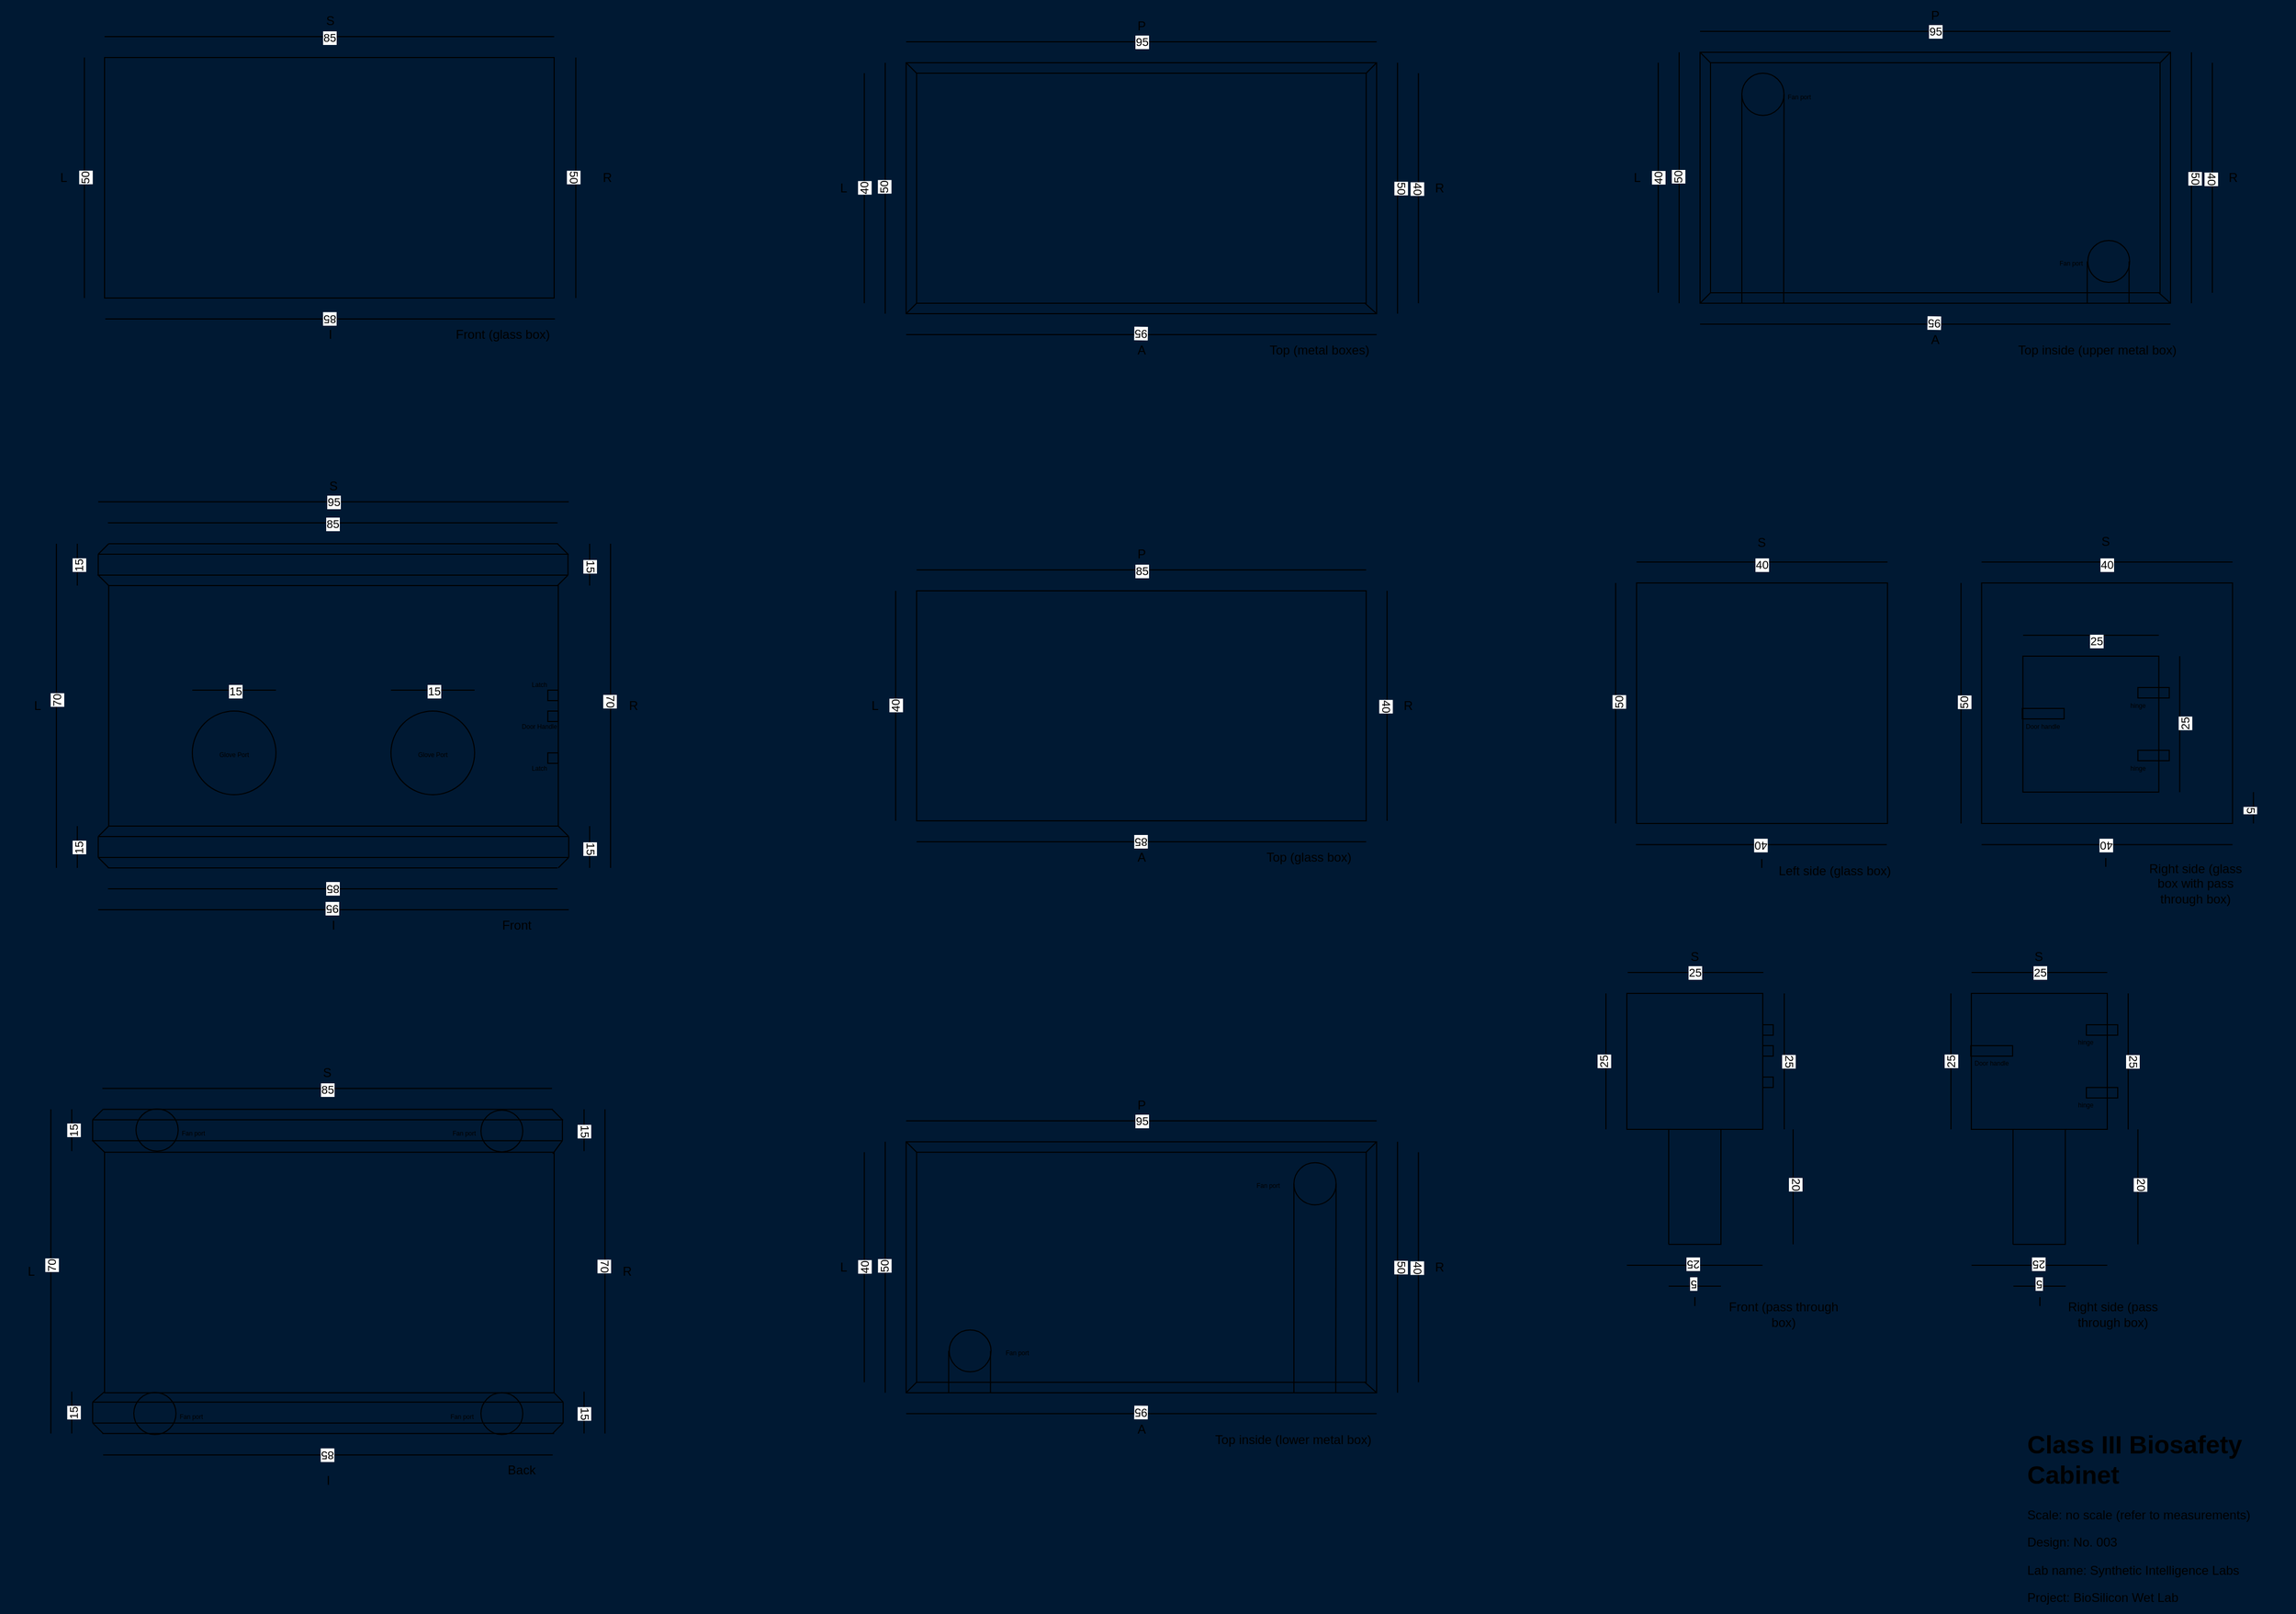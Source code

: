 <mxfile version="22.1.2" type="device">
  <diagram name="Page-1" id="g94rWqQT458zXKiwPp3C">
    <mxGraphModel dx="2000" dy="1203" grid="1" gridSize="10" guides="1" tooltips="1" connect="1" arrows="1" fold="1" page="1" pageScale="1" pageWidth="2336" pageHeight="1654" background="#001933" math="0" shadow="0">
      <root>
        <mxCell id="0" />
        <mxCell id="1" parent="0" />
        <mxCell id="T2i4QAdsJLNHDOcd7dDv-2" value="" style="rounded=0;whiteSpace=wrap;html=1;fillColor=none;" parent="1" vertex="1">
          <mxGeometry x="204.01" y="105" width="430" height="230" as="geometry" />
        </mxCell>
        <mxCell id="T2i4QAdsJLNHDOcd7dDv-13" value="" style="rounded=0;whiteSpace=wrap;html=1;fillColor=none;" parent="1" vertex="1">
          <mxGeometry x="970.67" y="110" width="450" height="240" as="geometry" />
        </mxCell>
        <mxCell id="T2i4QAdsJLNHDOcd7dDv-15" value="" style="rounded=0;whiteSpace=wrap;html=1;fillColor=none;" parent="1" vertex="1">
          <mxGeometry x="207.95" y="610" width="430" height="230" as="geometry" />
        </mxCell>
        <mxCell id="T2i4QAdsJLNHDOcd7dDv-16" value="" style="rounded=0;whiteSpace=wrap;html=1;fillColor=none;" parent="1" vertex="1">
          <mxGeometry x="980.67" y="615" width="430" height="220" as="geometry" />
        </mxCell>
        <mxCell id="T2i4QAdsJLNHDOcd7dDv-24" value="" style="rounded=0;whiteSpace=wrap;html=1;fillColor=none;" parent="1" vertex="1">
          <mxGeometry x="1999.29" y="607.5" width="240" height="230" as="geometry" />
        </mxCell>
        <mxCell id="T2i4QAdsJLNHDOcd7dDv-25" value="" style="rounded=0;whiteSpace=wrap;html=1;fillColor=none;" parent="1" vertex="1">
          <mxGeometry x="1669.29" y="607.5" width="240" height="230" as="geometry" />
        </mxCell>
        <mxCell id="T2i4QAdsJLNHDOcd7dDv-27" value="" style="endArrow=none;html=1;rounded=0;" parent="1" edge="1">
          <mxGeometry width="50" height="50" relative="1" as="geometry">
            <mxPoint x="204.01" y="85" as="sourcePoint" />
            <mxPoint x="634.01" y="85" as="targetPoint" />
          </mxGeometry>
        </mxCell>
        <mxCell id="T2i4QAdsJLNHDOcd7dDv-28" value="85" style="edgeLabel;html=1;align=center;verticalAlign=middle;resizable=0;points=[];" parent="T2i4QAdsJLNHDOcd7dDv-27" vertex="1" connectable="0">
          <mxGeometry x="-0.144" y="-1" relative="1" as="geometry">
            <mxPoint x="31" as="offset" />
          </mxGeometry>
        </mxCell>
        <mxCell id="T2i4QAdsJLNHDOcd7dDv-29" value="" style="endArrow=none;html=1;rounded=0;" parent="1" edge="1">
          <mxGeometry width="50" height="50" relative="1" as="geometry">
            <mxPoint x="184.72" y="105" as="sourcePoint" />
            <mxPoint x="184.72" y="335" as="targetPoint" />
          </mxGeometry>
        </mxCell>
        <mxCell id="T2i4QAdsJLNHDOcd7dDv-31" value="50" style="edgeLabel;html=1;align=center;verticalAlign=middle;resizable=0;points=[];rotation=-90;" parent="T2i4QAdsJLNHDOcd7dDv-29" vertex="1" connectable="0">
          <mxGeometry x="0.037" y="1" relative="1" as="geometry">
            <mxPoint y="-4" as="offset" />
          </mxGeometry>
        </mxCell>
        <mxCell id="T2i4QAdsJLNHDOcd7dDv-32" value="" style="endArrow=none;html=1;rounded=0;" parent="1" edge="1">
          <mxGeometry width="50" height="50" relative="1" as="geometry">
            <mxPoint x="654.72" y="335" as="sourcePoint" />
            <mxPoint x="654.72" y="105" as="targetPoint" />
          </mxGeometry>
        </mxCell>
        <mxCell id="T2i4QAdsJLNHDOcd7dDv-33" value="50" style="edgeLabel;html=1;align=center;verticalAlign=middle;resizable=0;points=[];rotation=90;" parent="T2i4QAdsJLNHDOcd7dDv-32" vertex="1" connectable="0">
          <mxGeometry x="0.037" y="1" relative="1" as="geometry">
            <mxPoint y="4" as="offset" />
          </mxGeometry>
        </mxCell>
        <mxCell id="T2i4QAdsJLNHDOcd7dDv-36" value="" style="endArrow=none;html=1;rounded=0;" parent="1" edge="1">
          <mxGeometry width="50" height="50" relative="1" as="geometry">
            <mxPoint x="204.72" y="355" as="sourcePoint" />
            <mxPoint x="634.72" y="355" as="targetPoint" />
          </mxGeometry>
        </mxCell>
        <mxCell id="T2i4QAdsJLNHDOcd7dDv-37" value="85" style="edgeLabel;html=1;align=center;verticalAlign=middle;resizable=0;points=[];rotation=-180;" parent="T2i4QAdsJLNHDOcd7dDv-36" vertex="1" connectable="0">
          <mxGeometry x="-0.144" y="-1" relative="1" as="geometry">
            <mxPoint x="31" as="offset" />
          </mxGeometry>
        </mxCell>
        <mxCell id="T2i4QAdsJLNHDOcd7dDv-38" value="" style="endArrow=none;html=1;rounded=0;" parent="1" edge="1">
          <mxGeometry width="50" height="50" relative="1" as="geometry">
            <mxPoint x="207.24" y="900" as="sourcePoint" />
            <mxPoint x="637.24" y="900" as="targetPoint" />
          </mxGeometry>
        </mxCell>
        <mxCell id="T2i4QAdsJLNHDOcd7dDv-39" value="85" style="edgeLabel;html=1;align=center;verticalAlign=middle;resizable=0;points=[];rotation=-180;" parent="T2i4QAdsJLNHDOcd7dDv-38" vertex="1" connectable="0">
          <mxGeometry x="-0.144" y="-1" relative="1" as="geometry">
            <mxPoint x="32" as="offset" />
          </mxGeometry>
        </mxCell>
        <mxCell id="T2i4QAdsJLNHDOcd7dDv-40" value="" style="endArrow=none;html=1;rounded=0;" parent="1" edge="1">
          <mxGeometry width="50" height="50" relative="1" as="geometry">
            <mxPoint x="207.24" y="550" as="sourcePoint" />
            <mxPoint x="637.24" y="550" as="targetPoint" />
          </mxGeometry>
        </mxCell>
        <mxCell id="T2i4QAdsJLNHDOcd7dDv-41" value="85" style="edgeLabel;html=1;align=center;verticalAlign=middle;resizable=0;points=[];" parent="T2i4QAdsJLNHDOcd7dDv-40" vertex="1" connectable="0">
          <mxGeometry x="-0.144" y="-1" relative="1" as="geometry">
            <mxPoint x="31" as="offset" />
          </mxGeometry>
        </mxCell>
        <mxCell id="T2i4QAdsJLNHDOcd7dDv-42" value="" style="endArrow=none;html=1;rounded=0;exitX=0;exitY=0;exitDx=0;exitDy=0;" parent="1" source="T2i4QAdsJLNHDOcd7dDv-15" edge="1">
          <mxGeometry width="50" height="50" relative="1" as="geometry">
            <mxPoint x="577.95" y="590" as="sourcePoint" />
            <mxPoint x="197.95" y="600" as="targetPoint" />
          </mxGeometry>
        </mxCell>
        <mxCell id="T2i4QAdsJLNHDOcd7dDv-43" value="" style="endArrow=none;html=1;rounded=0;" parent="1" edge="1">
          <mxGeometry width="50" height="50" relative="1" as="geometry">
            <mxPoint x="197.95" y="580" as="sourcePoint" />
            <mxPoint x="197.95" y="600" as="targetPoint" />
          </mxGeometry>
        </mxCell>
        <mxCell id="T2i4QAdsJLNHDOcd7dDv-46" value="" style="endArrow=none;html=1;rounded=0;" parent="1" edge="1">
          <mxGeometry width="50" height="50" relative="1" as="geometry">
            <mxPoint x="207.95" y="570" as="sourcePoint" />
            <mxPoint x="197.95" y="580" as="targetPoint" />
          </mxGeometry>
        </mxCell>
        <mxCell id="T2i4QAdsJLNHDOcd7dDv-47" value="" style="endArrow=none;html=1;rounded=0;exitX=0;exitY=0;exitDx=0;exitDy=0;" parent="1" edge="1">
          <mxGeometry width="50" height="50" relative="1" as="geometry">
            <mxPoint x="207.95" y="880" as="sourcePoint" />
            <mxPoint x="197.95" y="870" as="targetPoint" />
          </mxGeometry>
        </mxCell>
        <mxCell id="T2i4QAdsJLNHDOcd7dDv-48" value="" style="endArrow=none;html=1;rounded=0;" parent="1" edge="1">
          <mxGeometry width="50" height="50" relative="1" as="geometry">
            <mxPoint x="197.95" y="850" as="sourcePoint" />
            <mxPoint x="197.95" y="870" as="targetPoint" />
          </mxGeometry>
        </mxCell>
        <mxCell id="T2i4QAdsJLNHDOcd7dDv-49" value="" style="endArrow=none;html=1;rounded=0;" parent="1" edge="1">
          <mxGeometry width="50" height="50" relative="1" as="geometry">
            <mxPoint x="207.95" y="840" as="sourcePoint" />
            <mxPoint x="197.95" y="850" as="targetPoint" />
          </mxGeometry>
        </mxCell>
        <mxCell id="T2i4QAdsJLNHDOcd7dDv-50" value="" style="endArrow=none;html=1;rounded=0;" parent="1" edge="1">
          <mxGeometry width="50" height="50" relative="1" as="geometry">
            <mxPoint x="637.95" y="880" as="sourcePoint" />
            <mxPoint x="647.95" y="870" as="targetPoint" />
          </mxGeometry>
        </mxCell>
        <mxCell id="T2i4QAdsJLNHDOcd7dDv-51" value="" style="endArrow=none;html=1;rounded=0;" parent="1" edge="1">
          <mxGeometry width="50" height="50" relative="1" as="geometry">
            <mxPoint x="647.95" y="850" as="sourcePoint" />
            <mxPoint x="647.95" y="870" as="targetPoint" />
          </mxGeometry>
        </mxCell>
        <mxCell id="T2i4QAdsJLNHDOcd7dDv-52" value="" style="endArrow=none;html=1;rounded=0;exitX=1;exitY=1;exitDx=0;exitDy=0;" parent="1" source="T2i4QAdsJLNHDOcd7dDv-15" edge="1">
          <mxGeometry width="50" height="50" relative="1" as="geometry">
            <mxPoint x="287.95" y="850" as="sourcePoint" />
            <mxPoint x="647.95" y="850" as="targetPoint" />
          </mxGeometry>
        </mxCell>
        <mxCell id="T2i4QAdsJLNHDOcd7dDv-53" value="" style="endArrow=none;html=1;rounded=0;" parent="1" edge="1">
          <mxGeometry width="50" height="50" relative="1" as="geometry">
            <mxPoint x="637.24" y="610" as="sourcePoint" />
            <mxPoint x="647.24" y="600" as="targetPoint" />
          </mxGeometry>
        </mxCell>
        <mxCell id="T2i4QAdsJLNHDOcd7dDv-54" value="" style="endArrow=none;html=1;rounded=0;" parent="1" edge="1">
          <mxGeometry width="50" height="50" relative="1" as="geometry">
            <mxPoint x="647.24" y="580" as="sourcePoint" />
            <mxPoint x="647.24" y="600" as="targetPoint" />
          </mxGeometry>
        </mxCell>
        <mxCell id="T2i4QAdsJLNHDOcd7dDv-55" value="" style="endArrow=none;html=1;rounded=0;exitX=1;exitY=1;exitDx=0;exitDy=0;" parent="1" edge="1">
          <mxGeometry width="50" height="50" relative="1" as="geometry">
            <mxPoint x="637.24" y="570" as="sourcePoint" />
            <mxPoint x="647.24" y="580" as="targetPoint" />
          </mxGeometry>
        </mxCell>
        <mxCell id="T2i4QAdsJLNHDOcd7dDv-57" value="" style="endArrow=none;html=1;rounded=0;" parent="1" edge="1">
          <mxGeometry width="50" height="50" relative="1" as="geometry">
            <mxPoint x="207.95" y="570" as="sourcePoint" />
            <mxPoint x="637.95" y="570" as="targetPoint" />
          </mxGeometry>
        </mxCell>
        <mxCell id="T2i4QAdsJLNHDOcd7dDv-58" value="" style="endArrow=none;html=1;rounded=0;" parent="1" edge="1">
          <mxGeometry width="50" height="50" relative="1" as="geometry">
            <mxPoint x="207.24" y="880" as="sourcePoint" />
            <mxPoint x="637.24" y="880" as="targetPoint" />
          </mxGeometry>
        </mxCell>
        <mxCell id="T2i4QAdsJLNHDOcd7dDv-59" value="" style="endArrow=none;html=1;rounded=0;" parent="1" edge="1">
          <mxGeometry width="50" height="50" relative="1" as="geometry">
            <mxPoint x="177.95" y="610" as="sourcePoint" />
            <mxPoint x="177.95" y="570" as="targetPoint" />
          </mxGeometry>
        </mxCell>
        <mxCell id="T2i4QAdsJLNHDOcd7dDv-60" value="15" style="edgeLabel;html=1;align=center;verticalAlign=middle;resizable=0;points=[];rotation=-90;" parent="T2i4QAdsJLNHDOcd7dDv-59" vertex="1" connectable="0">
          <mxGeometry x="-0.041" y="-1" relative="1" as="geometry">
            <mxPoint as="offset" />
          </mxGeometry>
        </mxCell>
        <mxCell id="T2i4QAdsJLNHDOcd7dDv-63" value="" style="endArrow=none;html=1;rounded=0;" parent="1" edge="1">
          <mxGeometry width="50" height="50" relative="1" as="geometry">
            <mxPoint x="157.95" y="880" as="sourcePoint" />
            <mxPoint x="157.95" y="570" as="targetPoint" />
          </mxGeometry>
        </mxCell>
        <mxCell id="T2i4QAdsJLNHDOcd7dDv-64" value="70" style="edgeLabel;html=1;align=center;verticalAlign=middle;resizable=0;points=[];rotation=-90;" parent="T2i4QAdsJLNHDOcd7dDv-63" vertex="1" connectable="0">
          <mxGeometry x="0.033" relative="1" as="geometry">
            <mxPoint as="offset" />
          </mxGeometry>
        </mxCell>
        <mxCell id="T2i4QAdsJLNHDOcd7dDv-65" value="" style="endArrow=none;html=1;rounded=0;" parent="1" edge="1">
          <mxGeometry width="50" height="50" relative="1" as="geometry">
            <mxPoint x="687.95" y="880" as="sourcePoint" />
            <mxPoint x="687.95" y="570" as="targetPoint" />
          </mxGeometry>
        </mxCell>
        <mxCell id="T2i4QAdsJLNHDOcd7dDv-66" value="70" style="edgeLabel;html=1;align=center;verticalAlign=middle;resizable=0;points=[];rotation=90;" parent="T2i4QAdsJLNHDOcd7dDv-65" vertex="1" connectable="0">
          <mxGeometry x="0.033" relative="1" as="geometry">
            <mxPoint as="offset" />
          </mxGeometry>
        </mxCell>
        <mxCell id="T2i4QAdsJLNHDOcd7dDv-68" value="" style="endArrow=none;html=1;rounded=0;" parent="1" edge="1">
          <mxGeometry width="50" height="50" relative="1" as="geometry">
            <mxPoint x="177.95" y="880" as="sourcePoint" />
            <mxPoint x="177.95" y="840" as="targetPoint" />
          </mxGeometry>
        </mxCell>
        <mxCell id="T2i4QAdsJLNHDOcd7dDv-69" value="15" style="edgeLabel;html=1;align=center;verticalAlign=middle;resizable=0;points=[];rotation=-90;" parent="T2i4QAdsJLNHDOcd7dDv-68" vertex="1" connectable="0">
          <mxGeometry x="-0.041" y="-1" relative="1" as="geometry">
            <mxPoint as="offset" />
          </mxGeometry>
        </mxCell>
        <mxCell id="T2i4QAdsJLNHDOcd7dDv-70" value="" style="endArrow=none;html=1;rounded=0;" parent="1" edge="1">
          <mxGeometry width="50" height="50" relative="1" as="geometry">
            <mxPoint x="667.95" y="880" as="sourcePoint" />
            <mxPoint x="667.95" y="840" as="targetPoint" />
          </mxGeometry>
        </mxCell>
        <mxCell id="T2i4QAdsJLNHDOcd7dDv-71" value="15" style="edgeLabel;html=1;align=center;verticalAlign=middle;resizable=0;points=[];rotation=90;" parent="T2i4QAdsJLNHDOcd7dDv-70" vertex="1" connectable="0">
          <mxGeometry x="-0.041" y="-1" relative="1" as="geometry">
            <mxPoint as="offset" />
          </mxGeometry>
        </mxCell>
        <mxCell id="T2i4QAdsJLNHDOcd7dDv-73" value="" style="endArrow=none;html=1;rounded=0;" parent="1" edge="1">
          <mxGeometry width="50" height="50" relative="1" as="geometry">
            <mxPoint x="667.95" y="610" as="sourcePoint" />
            <mxPoint x="667.95" y="570" as="targetPoint" />
          </mxGeometry>
        </mxCell>
        <mxCell id="T2i4QAdsJLNHDOcd7dDv-74" value="15" style="edgeLabel;html=1;align=center;verticalAlign=middle;resizable=0;points=[];rotation=90;" parent="T2i4QAdsJLNHDOcd7dDv-73" vertex="1" connectable="0">
          <mxGeometry x="-0.041" y="-1" relative="1" as="geometry">
            <mxPoint as="offset" />
          </mxGeometry>
        </mxCell>
        <mxCell id="T2i4QAdsJLNHDOcd7dDv-75" value="" style="endArrow=none;html=1;rounded=0;" parent="1" edge="1">
          <mxGeometry width="50" height="50" relative="1" as="geometry">
            <mxPoint x="197.95" y="580" as="sourcePoint" />
            <mxPoint x="647.95" y="580" as="targetPoint" />
          </mxGeometry>
        </mxCell>
        <mxCell id="T2i4QAdsJLNHDOcd7dDv-76" value="" style="endArrow=none;html=1;rounded=0;" parent="1" edge="1">
          <mxGeometry width="50" height="50" relative="1" as="geometry">
            <mxPoint x="197.24" y="600" as="sourcePoint" />
            <mxPoint x="647.24" y="600" as="targetPoint" />
          </mxGeometry>
        </mxCell>
        <mxCell id="T2i4QAdsJLNHDOcd7dDv-77" value="" style="endArrow=none;html=1;rounded=0;" parent="1" edge="1">
          <mxGeometry width="50" height="50" relative="1" as="geometry">
            <mxPoint x="197.95" y="850" as="sourcePoint" />
            <mxPoint x="647.95" y="850" as="targetPoint" />
          </mxGeometry>
        </mxCell>
        <mxCell id="T2i4QAdsJLNHDOcd7dDv-78" value="" style="endArrow=none;html=1;rounded=0;" parent="1" edge="1">
          <mxGeometry width="50" height="50" relative="1" as="geometry">
            <mxPoint x="197.95" y="870" as="sourcePoint" />
            <mxPoint x="647.95" y="870" as="targetPoint" />
          </mxGeometry>
        </mxCell>
        <mxCell id="T2i4QAdsJLNHDOcd7dDv-79" value="S" style="text;html=1;strokeColor=none;fillColor=none;align=center;verticalAlign=middle;whiteSpace=wrap;rounded=0;" parent="1" vertex="1">
          <mxGeometry x="389.72" y="55" width="60" height="30" as="geometry" />
        </mxCell>
        <mxCell id="T2i4QAdsJLNHDOcd7dDv-80" value="S" style="text;html=1;strokeColor=none;fillColor=none;align=center;verticalAlign=middle;whiteSpace=wrap;rounded=0;" parent="1" vertex="1">
          <mxGeometry x="392.95" y="499.92" width="60" height="30" as="geometry" />
        </mxCell>
        <mxCell id="T2i4QAdsJLNHDOcd7dDv-81" value="S" style="text;html=1;strokeColor=none;fillColor=none;align=center;verticalAlign=middle;whiteSpace=wrap;rounded=0;" parent="1" vertex="1">
          <mxGeometry x="386.96" y="1060.83" width="60" height="30" as="geometry" />
        </mxCell>
        <mxCell id="T2i4QAdsJLNHDOcd7dDv-82" value="" style="rounded=0;whiteSpace=wrap;html=1;fillColor=none;" parent="1" vertex="1">
          <mxGeometry x="204.01" y="1151.91" width="430" height="230" as="geometry" />
        </mxCell>
        <mxCell id="T2i4QAdsJLNHDOcd7dDv-83" value="" style="endArrow=none;html=1;rounded=0;" parent="1" edge="1">
          <mxGeometry width="50" height="50" relative="1" as="geometry">
            <mxPoint x="201.92" y="1090.83" as="sourcePoint" />
            <mxPoint x="631.92" y="1090.83" as="targetPoint" />
          </mxGeometry>
        </mxCell>
        <mxCell id="T2i4QAdsJLNHDOcd7dDv-84" value="85" style="edgeLabel;html=1;align=center;verticalAlign=middle;resizable=0;points=[];" parent="T2i4QAdsJLNHDOcd7dDv-83" vertex="1" connectable="0">
          <mxGeometry x="-0.144" y="-1" relative="1" as="geometry">
            <mxPoint x="31" as="offset" />
          </mxGeometry>
        </mxCell>
        <mxCell id="T2i4QAdsJLNHDOcd7dDv-85" value="" style="endArrow=none;html=1;rounded=0;exitX=0;exitY=0;exitDx=0;exitDy=0;" parent="1" source="T2i4QAdsJLNHDOcd7dDv-82" edge="1">
          <mxGeometry width="50" height="50" relative="1" as="geometry">
            <mxPoint x="572.63" y="1130.83" as="sourcePoint" />
            <mxPoint x="192.63" y="1140.83" as="targetPoint" />
          </mxGeometry>
        </mxCell>
        <mxCell id="T2i4QAdsJLNHDOcd7dDv-86" value="" style="endArrow=none;html=1;rounded=0;" parent="1" edge="1">
          <mxGeometry width="50" height="50" relative="1" as="geometry">
            <mxPoint x="192.63" y="1120.83" as="sourcePoint" />
            <mxPoint x="192.63" y="1140.83" as="targetPoint" />
          </mxGeometry>
        </mxCell>
        <mxCell id="T2i4QAdsJLNHDOcd7dDv-87" value="" style="endArrow=none;html=1;rounded=0;" parent="1" edge="1">
          <mxGeometry width="50" height="50" relative="1" as="geometry">
            <mxPoint x="202.63" y="1110.83" as="sourcePoint" />
            <mxPoint x="192.63" y="1120.83" as="targetPoint" />
          </mxGeometry>
        </mxCell>
        <mxCell id="T2i4QAdsJLNHDOcd7dDv-88" value="" style="endArrow=none;html=1;rounded=0;exitX=0;exitY=0;exitDx=0;exitDy=0;" parent="1" edge="1">
          <mxGeometry width="50" height="50" relative="1" as="geometry">
            <mxPoint x="202.63" y="1420.83" as="sourcePoint" />
            <mxPoint x="192.63" y="1410.83" as="targetPoint" />
          </mxGeometry>
        </mxCell>
        <mxCell id="T2i4QAdsJLNHDOcd7dDv-89" value="" style="endArrow=none;html=1;rounded=0;" parent="1" edge="1">
          <mxGeometry width="50" height="50" relative="1" as="geometry">
            <mxPoint x="192.63" y="1390.83" as="sourcePoint" />
            <mxPoint x="192.63" y="1410.83" as="targetPoint" />
          </mxGeometry>
        </mxCell>
        <mxCell id="T2i4QAdsJLNHDOcd7dDv-90" value="" style="endArrow=none;html=1;rounded=0;exitX=-0.001;exitY=0.997;exitDx=0;exitDy=0;exitPerimeter=0;" parent="1" source="T2i4QAdsJLNHDOcd7dDv-82" edge="1">
          <mxGeometry width="50" height="50" relative="1" as="geometry">
            <mxPoint x="202.63" y="1380.83" as="sourcePoint" />
            <mxPoint x="192.63" y="1390.83" as="targetPoint" />
          </mxGeometry>
        </mxCell>
        <mxCell id="T2i4QAdsJLNHDOcd7dDv-91" value="" style="endArrow=none;html=1;rounded=0;" parent="1" edge="1">
          <mxGeometry width="50" height="50" relative="1" as="geometry">
            <mxPoint x="632.63" y="1420.83" as="sourcePoint" />
            <mxPoint x="642.63" y="1410.83" as="targetPoint" />
          </mxGeometry>
        </mxCell>
        <mxCell id="T2i4QAdsJLNHDOcd7dDv-92" value="" style="endArrow=none;html=1;rounded=0;" parent="1" edge="1">
          <mxGeometry width="50" height="50" relative="1" as="geometry">
            <mxPoint x="642.63" y="1390.83" as="sourcePoint" />
            <mxPoint x="642.63" y="1410.83" as="targetPoint" />
          </mxGeometry>
        </mxCell>
        <mxCell id="T2i4QAdsJLNHDOcd7dDv-93" value="" style="endArrow=none;html=1;rounded=0;exitX=1;exitY=1;exitDx=0;exitDy=0;" parent="1" source="T2i4QAdsJLNHDOcd7dDv-82" edge="1">
          <mxGeometry width="50" height="50" relative="1" as="geometry">
            <mxPoint x="282.63" y="1390.83" as="sourcePoint" />
            <mxPoint x="642.63" y="1390.83" as="targetPoint" />
          </mxGeometry>
        </mxCell>
        <mxCell id="T2i4QAdsJLNHDOcd7dDv-94" value="" style="endArrow=none;html=1;rounded=0;exitX=0.997;exitY=0.006;exitDx=0;exitDy=0;exitPerimeter=0;" parent="1" source="T2i4QAdsJLNHDOcd7dDv-82" edge="1">
          <mxGeometry width="50" height="50" relative="1" as="geometry">
            <mxPoint x="631.92" y="1150.83" as="sourcePoint" />
            <mxPoint x="641.92" y="1140.83" as="targetPoint" />
          </mxGeometry>
        </mxCell>
        <mxCell id="T2i4QAdsJLNHDOcd7dDv-95" value="" style="endArrow=none;html=1;rounded=0;" parent="1" edge="1">
          <mxGeometry width="50" height="50" relative="1" as="geometry">
            <mxPoint x="641.92" y="1120.83" as="sourcePoint" />
            <mxPoint x="641.92" y="1140.83" as="targetPoint" />
          </mxGeometry>
        </mxCell>
        <mxCell id="T2i4QAdsJLNHDOcd7dDv-96" value="" style="endArrow=none;html=1;rounded=0;exitX=1;exitY=1;exitDx=0;exitDy=0;" parent="1" edge="1">
          <mxGeometry width="50" height="50" relative="1" as="geometry">
            <mxPoint x="631.92" y="1110.83" as="sourcePoint" />
            <mxPoint x="641.92" y="1120.83" as="targetPoint" />
          </mxGeometry>
        </mxCell>
        <mxCell id="T2i4QAdsJLNHDOcd7dDv-97" value="" style="endArrow=none;html=1;rounded=0;" parent="1" edge="1">
          <mxGeometry width="50" height="50" relative="1" as="geometry">
            <mxPoint x="202.63" y="1110.83" as="sourcePoint" />
            <mxPoint x="632.63" y="1110.83" as="targetPoint" />
          </mxGeometry>
        </mxCell>
        <mxCell id="T2i4QAdsJLNHDOcd7dDv-98" value="" style="endArrow=none;html=1;rounded=0;" parent="1" edge="1">
          <mxGeometry width="50" height="50" relative="1" as="geometry">
            <mxPoint x="201.92" y="1420.83" as="sourcePoint" />
            <mxPoint x="634.01" y="1420.83" as="targetPoint" />
          </mxGeometry>
        </mxCell>
        <mxCell id="T2i4QAdsJLNHDOcd7dDv-99" value="" style="endArrow=none;html=1;rounded=0;" parent="1" edge="1">
          <mxGeometry width="50" height="50" relative="1" as="geometry">
            <mxPoint x="172.63" y="1150.83" as="sourcePoint" />
            <mxPoint x="172.63" y="1110.83" as="targetPoint" />
          </mxGeometry>
        </mxCell>
        <mxCell id="T2i4QAdsJLNHDOcd7dDv-100" value="15" style="edgeLabel;html=1;align=center;verticalAlign=middle;resizable=0;points=[];rotation=-90;" parent="T2i4QAdsJLNHDOcd7dDv-99" vertex="1" connectable="0">
          <mxGeometry x="-0.041" y="-1" relative="1" as="geometry">
            <mxPoint as="offset" />
          </mxGeometry>
        </mxCell>
        <mxCell id="T2i4QAdsJLNHDOcd7dDv-101" value="" style="endArrow=none;html=1;rounded=0;" parent="1" edge="1">
          <mxGeometry width="50" height="50" relative="1" as="geometry">
            <mxPoint x="152.63" y="1420.83" as="sourcePoint" />
            <mxPoint x="152.63" y="1110.83" as="targetPoint" />
          </mxGeometry>
        </mxCell>
        <mxCell id="T2i4QAdsJLNHDOcd7dDv-102" value="70" style="edgeLabel;html=1;align=center;verticalAlign=middle;resizable=0;points=[];rotation=-90;" parent="T2i4QAdsJLNHDOcd7dDv-101" vertex="1" connectable="0">
          <mxGeometry x="0.033" relative="1" as="geometry">
            <mxPoint as="offset" />
          </mxGeometry>
        </mxCell>
        <mxCell id="T2i4QAdsJLNHDOcd7dDv-103" value="" style="endArrow=none;html=1;rounded=0;" parent="1" edge="1">
          <mxGeometry width="50" height="50" relative="1" as="geometry">
            <mxPoint x="682.63" y="1420.83" as="sourcePoint" />
            <mxPoint x="682.63" y="1110.83" as="targetPoint" />
          </mxGeometry>
        </mxCell>
        <mxCell id="T2i4QAdsJLNHDOcd7dDv-104" value="70" style="edgeLabel;html=1;align=center;verticalAlign=middle;resizable=0;points=[];rotation=90;" parent="T2i4QAdsJLNHDOcd7dDv-103" vertex="1" connectable="0">
          <mxGeometry x="0.033" relative="1" as="geometry">
            <mxPoint as="offset" />
          </mxGeometry>
        </mxCell>
        <mxCell id="T2i4QAdsJLNHDOcd7dDv-105" value="" style="endArrow=none;html=1;rounded=0;" parent="1" edge="1">
          <mxGeometry width="50" height="50" relative="1" as="geometry">
            <mxPoint x="172.63" y="1420.83" as="sourcePoint" />
            <mxPoint x="172.63" y="1380.83" as="targetPoint" />
          </mxGeometry>
        </mxCell>
        <mxCell id="T2i4QAdsJLNHDOcd7dDv-106" value="15" style="edgeLabel;html=1;align=center;verticalAlign=middle;resizable=0;points=[];rotation=-90;" parent="T2i4QAdsJLNHDOcd7dDv-105" vertex="1" connectable="0">
          <mxGeometry x="-0.041" y="-1" relative="1" as="geometry">
            <mxPoint as="offset" />
          </mxGeometry>
        </mxCell>
        <mxCell id="T2i4QAdsJLNHDOcd7dDv-107" value="" style="endArrow=none;html=1;rounded=0;" parent="1" edge="1">
          <mxGeometry width="50" height="50" relative="1" as="geometry">
            <mxPoint x="662.63" y="1420.83" as="sourcePoint" />
            <mxPoint x="662.63" y="1380.83" as="targetPoint" />
          </mxGeometry>
        </mxCell>
        <mxCell id="T2i4QAdsJLNHDOcd7dDv-108" value="15" style="edgeLabel;html=1;align=center;verticalAlign=middle;resizable=0;points=[];rotation=90;" parent="T2i4QAdsJLNHDOcd7dDv-107" vertex="1" connectable="0">
          <mxGeometry x="-0.041" y="-1" relative="1" as="geometry">
            <mxPoint as="offset" />
          </mxGeometry>
        </mxCell>
        <mxCell id="T2i4QAdsJLNHDOcd7dDv-109" value="" style="endArrow=none;html=1;rounded=0;" parent="1" edge="1">
          <mxGeometry width="50" height="50" relative="1" as="geometry">
            <mxPoint x="662.63" y="1150.83" as="sourcePoint" />
            <mxPoint x="662.63" y="1110.83" as="targetPoint" />
          </mxGeometry>
        </mxCell>
        <mxCell id="T2i4QAdsJLNHDOcd7dDv-110" value="15" style="edgeLabel;html=1;align=center;verticalAlign=middle;resizable=0;points=[];rotation=90;" parent="T2i4QAdsJLNHDOcd7dDv-109" vertex="1" connectable="0">
          <mxGeometry x="-0.041" y="-1" relative="1" as="geometry">
            <mxPoint as="offset" />
          </mxGeometry>
        </mxCell>
        <mxCell id="T2i4QAdsJLNHDOcd7dDv-111" value="" style="endArrow=none;html=1;rounded=0;" parent="1" edge="1">
          <mxGeometry width="50" height="50" relative="1" as="geometry">
            <mxPoint x="192.63" y="1120.83" as="sourcePoint" />
            <mxPoint x="642.63" y="1120.83" as="targetPoint" />
          </mxGeometry>
        </mxCell>
        <mxCell id="T2i4QAdsJLNHDOcd7dDv-112" value="" style="endArrow=none;html=1;rounded=0;" parent="1" edge="1">
          <mxGeometry width="50" height="50" relative="1" as="geometry">
            <mxPoint x="191.92" y="1140.83" as="sourcePoint" />
            <mxPoint x="641.92" y="1140.83" as="targetPoint" />
          </mxGeometry>
        </mxCell>
        <mxCell id="T2i4QAdsJLNHDOcd7dDv-113" value="" style="endArrow=none;html=1;rounded=0;" parent="1" edge="1">
          <mxGeometry width="50" height="50" relative="1" as="geometry">
            <mxPoint x="192.63" y="1390.83" as="sourcePoint" />
            <mxPoint x="642.63" y="1390.83" as="targetPoint" />
          </mxGeometry>
        </mxCell>
        <mxCell id="T2i4QAdsJLNHDOcd7dDv-114" value="" style="endArrow=none;html=1;rounded=0;" parent="1" edge="1">
          <mxGeometry width="50" height="50" relative="1" as="geometry">
            <mxPoint x="192.63" y="1410.83" as="sourcePoint" />
            <mxPoint x="642.63" y="1410.83" as="targetPoint" />
          </mxGeometry>
        </mxCell>
        <mxCell id="T2i4QAdsJLNHDOcd7dDv-115" value="I" style="text;html=1;strokeColor=none;fillColor=none;align=center;verticalAlign=middle;whiteSpace=wrap;rounded=0;" parent="1" vertex="1">
          <mxGeometry x="387.63" y="1451.33" width="60" height="30" as="geometry" />
        </mxCell>
        <mxCell id="T2i4QAdsJLNHDOcd7dDv-116" value="" style="endArrow=none;html=1;rounded=0;" parent="1" edge="1">
          <mxGeometry width="50" height="50" relative="1" as="geometry">
            <mxPoint x="202.63" y="1441.33" as="sourcePoint" />
            <mxPoint x="632.63" y="1441.33" as="targetPoint" />
          </mxGeometry>
        </mxCell>
        <mxCell id="T2i4QAdsJLNHDOcd7dDv-117" value="85" style="edgeLabel;html=1;align=center;verticalAlign=middle;resizable=0;points=[];rotation=-180;" parent="T2i4QAdsJLNHDOcd7dDv-116" vertex="1" connectable="0">
          <mxGeometry x="-0.144" y="-1" relative="1" as="geometry">
            <mxPoint x="31" as="offset" />
          </mxGeometry>
        </mxCell>
        <mxCell id="T2i4QAdsJLNHDOcd7dDv-118" value="" style="ellipse;whiteSpace=wrap;html=1;aspect=fixed;fillColor=none;" parent="1" vertex="1">
          <mxGeometry x="234.09" y="1110.5" width="40.33" height="40.33" as="geometry" />
        </mxCell>
        <mxCell id="T2i4QAdsJLNHDOcd7dDv-119" value="" style="ellipse;whiteSpace=wrap;html=1;aspect=fixed;fillColor=none;" parent="1" vertex="1">
          <mxGeometry x="564.01" y="1111.58" width="40" height="40" as="geometry" />
        </mxCell>
        <mxCell id="T2i4QAdsJLNHDOcd7dDv-122" value="&lt;font style=&quot;font-size: 6px;&quot;&gt;Fan port&lt;/font&gt;" style="text;html=1;strokeColor=none;fillColor=none;align=center;verticalAlign=middle;whiteSpace=wrap;rounded=0;" parent="1" vertex="1">
          <mxGeometry x="264.01" y="1121.83" width="50" height="19.5" as="geometry" />
        </mxCell>
        <mxCell id="T2i4QAdsJLNHDOcd7dDv-123" value="&lt;font style=&quot;font-size: 6px;&quot;&gt;Fan port&lt;/font&gt;" style="text;html=1;strokeColor=none;fillColor=none;align=center;verticalAlign=middle;whiteSpace=wrap;rounded=0;" parent="1" vertex="1">
          <mxGeometry x="523.13" y="1121.83" width="50" height="19.5" as="geometry" />
        </mxCell>
        <mxCell id="T2i4QAdsJLNHDOcd7dDv-126" value="" style="ellipse;whiteSpace=wrap;html=1;aspect=fixed;fillColor=none;" parent="1" vertex="1">
          <mxGeometry x="287.95" y="730" width="80" height="80" as="geometry" />
        </mxCell>
        <mxCell id="T2i4QAdsJLNHDOcd7dDv-128" value="" style="ellipse;whiteSpace=wrap;html=1;aspect=fixed;fillColor=none;" parent="1" vertex="1">
          <mxGeometry x="477.95" y="730" width="80" height="80" as="geometry" />
        </mxCell>
        <mxCell id="T2i4QAdsJLNHDOcd7dDv-129" value="" style="endArrow=none;html=1;rounded=0;exitX=0;exitY=0.5;exitDx=0;exitDy=0;entryX=1;entryY=0.5;entryDx=0;entryDy=0;" parent="1" edge="1">
          <mxGeometry width="50" height="50" relative="1" as="geometry">
            <mxPoint x="287.95" y="710" as="sourcePoint" />
            <mxPoint x="367.95" y="710" as="targetPoint" />
          </mxGeometry>
        </mxCell>
        <mxCell id="T2i4QAdsJLNHDOcd7dDv-130" value="15" style="edgeLabel;html=1;align=center;verticalAlign=middle;resizable=0;points=[];" parent="T2i4QAdsJLNHDOcd7dDv-129" vertex="1" connectable="0">
          <mxGeometry x="0.461" y="-1" relative="1" as="geometry">
            <mxPoint x="-18" as="offset" />
          </mxGeometry>
        </mxCell>
        <mxCell id="T2i4QAdsJLNHDOcd7dDv-131" value="" style="endArrow=none;html=1;rounded=0;exitX=0;exitY=0.5;exitDx=0;exitDy=0;entryX=1;entryY=0.5;entryDx=0;entryDy=0;" parent="1" edge="1">
          <mxGeometry width="50" height="50" relative="1" as="geometry">
            <mxPoint x="477.95" y="710" as="sourcePoint" />
            <mxPoint x="557.95" y="710" as="targetPoint" />
          </mxGeometry>
        </mxCell>
        <mxCell id="T2i4QAdsJLNHDOcd7dDv-132" value="15" style="edgeLabel;html=1;align=center;verticalAlign=middle;resizable=0;points=[];" parent="T2i4QAdsJLNHDOcd7dDv-131" vertex="1" connectable="0">
          <mxGeometry x="0.461" y="-1" relative="1" as="geometry">
            <mxPoint x="-18" as="offset" />
          </mxGeometry>
        </mxCell>
        <mxCell id="T2i4QAdsJLNHDOcd7dDv-135" value="Back" style="text;html=1;strokeColor=none;fillColor=none;align=center;verticalAlign=middle;whiteSpace=wrap;rounded=0;" parent="1" vertex="1">
          <mxGeometry x="573.13" y="1441.33" width="60" height="30" as="geometry" />
        </mxCell>
        <mxCell id="T2i4QAdsJLNHDOcd7dDv-136" value="Front&amp;nbsp;" style="text;html=1;strokeColor=none;fillColor=none;align=center;verticalAlign=middle;whiteSpace=wrap;rounded=0;" parent="1" vertex="1">
          <mxGeometry x="570" y="920" width="60" height="30" as="geometry" />
        </mxCell>
        <mxCell id="T2i4QAdsJLNHDOcd7dDv-137" value="Front (glass box)" style="text;html=1;strokeColor=none;fillColor=none;align=center;verticalAlign=middle;whiteSpace=wrap;rounded=0;" parent="1" vertex="1">
          <mxGeometry x="534.72" y="355" width="100" height="30" as="geometry" />
        </mxCell>
        <mxCell id="T2i4QAdsJLNHDOcd7dDv-144" value="" style="endArrow=none;html=1;rounded=0;entryX=0.75;entryY=0;entryDx=0;entryDy=0;exitX=0.75;exitY=1;exitDx=0;exitDy=0;" parent="1" edge="1">
          <mxGeometry width="50" height="50" relative="1" as="geometry">
            <mxPoint x="1440.67" y="350" as="sourcePoint" />
            <mxPoint x="1440.67" y="110" as="targetPoint" />
          </mxGeometry>
        </mxCell>
        <mxCell id="T2i4QAdsJLNHDOcd7dDv-150" value="50" style="edgeLabel;html=1;align=center;verticalAlign=middle;resizable=0;points=[];rotation=90;" parent="T2i4QAdsJLNHDOcd7dDv-144" vertex="1" connectable="0">
          <mxGeometry x="0.032" y="-4" relative="1" as="geometry">
            <mxPoint y="4" as="offset" />
          </mxGeometry>
        </mxCell>
        <mxCell id="T2i4QAdsJLNHDOcd7dDv-146" value="" style="endArrow=none;html=1;rounded=0;" parent="1" edge="1">
          <mxGeometry width="50" height="50" relative="1" as="geometry">
            <mxPoint x="950.67" y="350" as="sourcePoint" />
            <mxPoint x="950.67" y="110" as="targetPoint" />
          </mxGeometry>
        </mxCell>
        <mxCell id="T2i4QAdsJLNHDOcd7dDv-147" value="50" style="edgeLabel;html=1;align=center;verticalAlign=middle;resizable=0;points=[];rotation=-90;" parent="T2i4QAdsJLNHDOcd7dDv-146" vertex="1" connectable="0">
          <mxGeometry x="0.037" y="1" relative="1" as="geometry">
            <mxPoint y="4" as="offset" />
          </mxGeometry>
        </mxCell>
        <mxCell id="T2i4QAdsJLNHDOcd7dDv-148" value="" style="endArrow=none;html=1;rounded=0;entryX=1;entryY=0;entryDx=0;entryDy=0;" parent="1" target="T2i4QAdsJLNHDOcd7dDv-154" edge="1">
          <mxGeometry x="-0.023" width="50" height="50" relative="1" as="geometry">
            <mxPoint x="970.67" y="370" as="sourcePoint" />
            <mxPoint x="1410.67" y="370" as="targetPoint" />
            <mxPoint as="offset" />
          </mxGeometry>
        </mxCell>
        <mxCell id="T2i4QAdsJLNHDOcd7dDv-151" value="95" style="edgeLabel;html=1;align=center;verticalAlign=middle;resizable=0;points=[];rotation=-179;" parent="T2i4QAdsJLNHDOcd7dDv-148" vertex="1" connectable="0">
          <mxGeometry x="-0.009" relative="1" as="geometry">
            <mxPoint x="2" as="offset" />
          </mxGeometry>
        </mxCell>
        <mxCell id="T2i4QAdsJLNHDOcd7dDv-152" value="" style="rounded=0;whiteSpace=wrap;html=1;fillColor=none;" parent="1" vertex="1">
          <mxGeometry x="980.67" y="120" width="430" height="220" as="geometry" />
        </mxCell>
        <mxCell id="T2i4QAdsJLNHDOcd7dDv-153" value="Top (glass box)" style="text;html=1;strokeColor=none;fillColor=none;align=center;verticalAlign=middle;whiteSpace=wrap;rounded=0;" parent="1" vertex="1">
          <mxGeometry x="1300.67" y="855" width="110" height="30" as="geometry" />
        </mxCell>
        <mxCell id="T2i4QAdsJLNHDOcd7dDv-154" value="Top (metal boxes)" style="text;html=1;strokeColor=none;fillColor=none;align=center;verticalAlign=middle;whiteSpace=wrap;rounded=0;" parent="1" vertex="1">
          <mxGeometry x="1310.67" y="370" width="110" height="30" as="geometry" />
        </mxCell>
        <mxCell id="T2i4QAdsJLNHDOcd7dDv-155" value="" style="endArrow=none;html=1;rounded=0;" parent="1" edge="1">
          <mxGeometry width="50" height="50" relative="1" as="geometry">
            <mxPoint x="960.67" y="835" as="sourcePoint" />
            <mxPoint x="960.67" y="615" as="targetPoint" />
          </mxGeometry>
        </mxCell>
        <mxCell id="T2i4QAdsJLNHDOcd7dDv-158" value="40" style="edgeLabel;html=1;align=center;verticalAlign=middle;resizable=0;points=[];rotation=-90;" parent="T2i4QAdsJLNHDOcd7dDv-155" vertex="1" connectable="0">
          <mxGeometry x="0.088" relative="1" as="geometry">
            <mxPoint y="10" as="offset" />
          </mxGeometry>
        </mxCell>
        <mxCell id="T2i4QAdsJLNHDOcd7dDv-161" value="" style="endArrow=none;html=1;rounded=0;" parent="1" edge="1">
          <mxGeometry width="50" height="50" relative="1" as="geometry">
            <mxPoint x="980.67" y="595" as="sourcePoint" />
            <mxPoint x="1410.67" y="595" as="targetPoint" />
          </mxGeometry>
        </mxCell>
        <mxCell id="T2i4QAdsJLNHDOcd7dDv-162" value="85" style="edgeLabel;html=1;align=center;verticalAlign=middle;resizable=0;points=[];" parent="T2i4QAdsJLNHDOcd7dDv-161" vertex="1" connectable="0">
          <mxGeometry x="-0.144" y="-1" relative="1" as="geometry">
            <mxPoint x="31" as="offset" />
          </mxGeometry>
        </mxCell>
        <mxCell id="T2i4QAdsJLNHDOcd7dDv-163" value="" style="endArrow=none;html=1;rounded=0;" parent="1" edge="1">
          <mxGeometry width="50" height="50" relative="1" as="geometry">
            <mxPoint x="980.67" y="855" as="sourcePoint" />
            <mxPoint x="1410.67" y="855" as="targetPoint" />
          </mxGeometry>
        </mxCell>
        <mxCell id="T2i4QAdsJLNHDOcd7dDv-164" value="85" style="edgeLabel;html=1;align=center;verticalAlign=middle;resizable=0;points=[];rotation=-180;" parent="T2i4QAdsJLNHDOcd7dDv-163" vertex="1" connectable="0">
          <mxGeometry x="-0.144" y="-1" relative="1" as="geometry">
            <mxPoint x="31" as="offset" />
          </mxGeometry>
        </mxCell>
        <mxCell id="T2i4QAdsJLNHDOcd7dDv-165" value="" style="endArrow=none;html=1;rounded=0;" parent="1" edge="1">
          <mxGeometry width="50" height="50" relative="1" as="geometry">
            <mxPoint x="1430.67" y="835" as="sourcePoint" />
            <mxPoint x="1430.67" y="615" as="targetPoint" />
          </mxGeometry>
        </mxCell>
        <mxCell id="T2i4QAdsJLNHDOcd7dDv-166" value="40" style="edgeLabel;html=1;align=center;verticalAlign=middle;resizable=0;points=[];rotation=90;" parent="T2i4QAdsJLNHDOcd7dDv-165" vertex="1" connectable="0">
          <mxGeometry x="0.088" relative="1" as="geometry">
            <mxPoint y="10" as="offset" />
          </mxGeometry>
        </mxCell>
        <mxCell id="T2i4QAdsJLNHDOcd7dDv-169" value="" style="endArrow=none;html=1;rounded=0;" parent="1" edge="1">
          <mxGeometry width="50" height="50" relative="1" as="geometry">
            <mxPoint x="930.67" y="340" as="sourcePoint" />
            <mxPoint x="930.67" y="120" as="targetPoint" />
          </mxGeometry>
        </mxCell>
        <mxCell id="T2i4QAdsJLNHDOcd7dDv-170" value="40" style="edgeLabel;html=1;align=center;verticalAlign=middle;resizable=0;points=[];rotation=-90;" parent="T2i4QAdsJLNHDOcd7dDv-169" vertex="1" connectable="0">
          <mxGeometry x="0.088" relative="1" as="geometry">
            <mxPoint y="10" as="offset" />
          </mxGeometry>
        </mxCell>
        <mxCell id="T2i4QAdsJLNHDOcd7dDv-171" value="" style="endArrow=none;html=1;rounded=0;" parent="1" edge="1">
          <mxGeometry width="50" height="50" relative="1" as="geometry">
            <mxPoint x="1460.67" y="340" as="sourcePoint" />
            <mxPoint x="1460.67" y="120" as="targetPoint" />
          </mxGeometry>
        </mxCell>
        <mxCell id="T2i4QAdsJLNHDOcd7dDv-172" value="40" style="edgeLabel;html=1;align=center;verticalAlign=middle;resizable=0;points=[];rotation=90;" parent="T2i4QAdsJLNHDOcd7dDv-171" vertex="1" connectable="0">
          <mxGeometry x="0.088" relative="1" as="geometry">
            <mxPoint y="10" as="offset" />
          </mxGeometry>
        </mxCell>
        <mxCell id="T2i4QAdsJLNHDOcd7dDv-173" value="" style="endArrow=none;html=1;rounded=0;entryX=0;entryY=0;entryDx=0;entryDy=0;exitX=0;exitY=0;exitDx=0;exitDy=0;" parent="1" source="T2i4QAdsJLNHDOcd7dDv-152" target="T2i4QAdsJLNHDOcd7dDv-13" edge="1">
          <mxGeometry width="50" height="50" relative="1" as="geometry">
            <mxPoint x="960.67" y="300" as="sourcePoint" />
            <mxPoint x="1010.67" y="250" as="targetPoint" />
          </mxGeometry>
        </mxCell>
        <mxCell id="T2i4QAdsJLNHDOcd7dDv-174" value="" style="endArrow=none;html=1;rounded=0;entryX=0;entryY=1;entryDx=0;entryDy=0;exitX=0;exitY=1;exitDx=0;exitDy=0;" parent="1" source="T2i4QAdsJLNHDOcd7dDv-13" target="T2i4QAdsJLNHDOcd7dDv-152" edge="1">
          <mxGeometry width="50" height="50" relative="1" as="geometry">
            <mxPoint x="1000.67" y="350" as="sourcePoint" />
            <mxPoint x="990.67" y="340" as="targetPoint" />
          </mxGeometry>
        </mxCell>
        <mxCell id="T2i4QAdsJLNHDOcd7dDv-175" value="" style="endArrow=none;html=1;rounded=0;entryX=1;entryY=1;entryDx=0;entryDy=0;exitX=0.996;exitY=0.998;exitDx=0;exitDy=0;exitPerimeter=0;" parent="1" source="T2i4QAdsJLNHDOcd7dDv-152" target="T2i4QAdsJLNHDOcd7dDv-13" edge="1">
          <mxGeometry width="50" height="50" relative="1" as="geometry">
            <mxPoint x="990.67" y="360" as="sourcePoint" />
            <mxPoint x="1000.67" y="350" as="targetPoint" />
          </mxGeometry>
        </mxCell>
        <mxCell id="T2i4QAdsJLNHDOcd7dDv-176" value="" style="endArrow=none;html=1;rounded=0;entryX=1;entryY=0;entryDx=0;entryDy=0;exitX=1;exitY=0;exitDx=0;exitDy=0;" parent="1" source="T2i4QAdsJLNHDOcd7dDv-152" target="T2i4QAdsJLNHDOcd7dDv-13" edge="1">
          <mxGeometry width="50" height="50" relative="1" as="geometry">
            <mxPoint x="1410.67" y="120" as="sourcePoint" />
            <mxPoint x="1410.67" y="110" as="targetPoint" />
          </mxGeometry>
        </mxCell>
        <mxCell id="UoYVCRtw9k-o6EkpWfz--2" value="I" style="text;html=1;strokeColor=none;fillColor=none;align=center;verticalAlign=middle;whiteSpace=wrap;rounded=0;" parent="1" vertex="1">
          <mxGeometry x="392.95" y="920" width="60" height="30" as="geometry" />
        </mxCell>
        <mxCell id="UoYVCRtw9k-o6EkpWfz--4" value="I" style="text;html=1;strokeColor=none;fillColor=none;align=center;verticalAlign=middle;whiteSpace=wrap;rounded=0;" parent="1" vertex="1">
          <mxGeometry x="389.72" y="355" width="60" height="30" as="geometry" />
        </mxCell>
        <mxCell id="UoYVCRtw9k-o6EkpWfz--5" value="P" style="text;html=1;strokeColor=none;fillColor=none;align=center;verticalAlign=middle;whiteSpace=wrap;rounded=0;" parent="1" vertex="1">
          <mxGeometry x="1165.67" y="60" width="60" height="30" as="geometry" />
        </mxCell>
        <mxCell id="UoYVCRtw9k-o6EkpWfz--6" value="A" style="text;html=1;strokeColor=none;fillColor=none;align=center;verticalAlign=middle;whiteSpace=wrap;rounded=0;" parent="1" vertex="1">
          <mxGeometry x="1165.67" y="370" width="60" height="30" as="geometry" />
        </mxCell>
        <mxCell id="UoYVCRtw9k-o6EkpWfz--8" value="P" style="text;html=1;strokeColor=none;fillColor=none;align=center;verticalAlign=middle;whiteSpace=wrap;rounded=0;" parent="1" vertex="1">
          <mxGeometry x="1165.67" y="565" width="60" height="30" as="geometry" />
        </mxCell>
        <mxCell id="UoYVCRtw9k-o6EkpWfz--9" value="A" style="text;html=1;strokeColor=none;fillColor=none;align=center;verticalAlign=middle;whiteSpace=wrap;rounded=0;" parent="1" vertex="1">
          <mxGeometry x="1165.67" y="855" width="60" height="30" as="geometry" />
        </mxCell>
        <mxCell id="UoYVCRtw9k-o6EkpWfz--25" value="95" style="endArrow=none;html=1;rounded=0;" parent="1" edge="1">
          <mxGeometry width="50" height="50" relative="1" as="geometry">
            <mxPoint x="197.95" y="529.92" as="sourcePoint" />
            <mxPoint x="647.95" y="529.92" as="targetPoint" />
          </mxGeometry>
        </mxCell>
        <mxCell id="UoYVCRtw9k-o6EkpWfz--26" value="95" style="endArrow=none;html=1;rounded=0;" parent="1" edge="1">
          <mxGeometry width="50" height="50" relative="1" as="geometry">
            <mxPoint x="970.67" y="90" as="sourcePoint" />
            <mxPoint x="1420.67" y="90" as="targetPoint" />
          </mxGeometry>
        </mxCell>
        <mxCell id="UoYVCRtw9k-o6EkpWfz--31" value="L" style="text;html=1;strokeColor=none;fillColor=none;align=center;verticalAlign=middle;whiteSpace=wrap;rounded=0;rotation=0;" parent="1" vertex="1">
          <mxGeometry x="910.67" y="710" width="60" height="30" as="geometry" />
        </mxCell>
        <mxCell id="UoYVCRtw9k-o6EkpWfz--32" value="R" style="text;html=1;strokeColor=none;fillColor=none;align=center;verticalAlign=middle;whiteSpace=wrap;rounded=0;rotation=0;" parent="1" vertex="1">
          <mxGeometry x="1420.67" y="710" width="60" height="30" as="geometry" />
        </mxCell>
        <mxCell id="UoYVCRtw9k-o6EkpWfz--33" value="L" style="text;html=1;strokeColor=none;fillColor=none;align=center;verticalAlign=middle;whiteSpace=wrap;rounded=0;rotation=0;" parent="1" vertex="1">
          <mxGeometry x="881.23" y="215" width="60" height="30" as="geometry" />
        </mxCell>
        <mxCell id="UoYVCRtw9k-o6EkpWfz--34" value="R" style="text;html=1;strokeColor=none;fillColor=none;align=center;verticalAlign=middle;whiteSpace=wrap;rounded=0;rotation=0;" parent="1" vertex="1">
          <mxGeometry x="1450.67" y="215" width="60" height="30" as="geometry" />
        </mxCell>
        <mxCell id="UoYVCRtw9k-o6EkpWfz--37" value="Top inside (upper metal box)" style="text;html=1;strokeColor=none;fillColor=none;align=center;verticalAlign=middle;whiteSpace=wrap;rounded=0;" parent="1" vertex="1">
          <mxGeometry x="2020" y="370" width="180" height="30" as="geometry" />
        </mxCell>
        <mxCell id="UoYVCRtw9k-o6EkpWfz--38" value="Top inside (lower metal box)" style="text;html=1;strokeColor=none;fillColor=none;align=center;verticalAlign=middle;whiteSpace=wrap;rounded=0;" parent="1" vertex="1">
          <mxGeometry x="1251.34" y="1411.91" width="180" height="30" as="geometry" />
        </mxCell>
        <mxCell id="UoYVCRtw9k-o6EkpWfz--39" value="" style="rounded=0;whiteSpace=wrap;html=1;fillColor=none;" parent="1" vertex="1">
          <mxGeometry x="1730" y="100" width="450" height="240" as="geometry" />
        </mxCell>
        <mxCell id="UoYVCRtw9k-o6EkpWfz--40" value="" style="endArrow=none;html=1;rounded=0;entryX=0.75;entryY=0;entryDx=0;entryDy=0;exitX=0.75;exitY=1;exitDx=0;exitDy=0;" parent="1" edge="1">
          <mxGeometry width="50" height="50" relative="1" as="geometry">
            <mxPoint x="2200" y="340" as="sourcePoint" />
            <mxPoint x="2200" y="100" as="targetPoint" />
          </mxGeometry>
        </mxCell>
        <mxCell id="UoYVCRtw9k-o6EkpWfz--41" value="50" style="edgeLabel;html=1;align=center;verticalAlign=middle;resizable=0;points=[];rotation=90;" parent="UoYVCRtw9k-o6EkpWfz--40" vertex="1" connectable="0">
          <mxGeometry x="0.032" y="-4" relative="1" as="geometry">
            <mxPoint y="4" as="offset" />
          </mxGeometry>
        </mxCell>
        <mxCell id="UoYVCRtw9k-o6EkpWfz--42" value="" style="endArrow=none;html=1;rounded=0;" parent="1" edge="1">
          <mxGeometry width="50" height="50" relative="1" as="geometry">
            <mxPoint x="1710" y="340" as="sourcePoint" />
            <mxPoint x="1710" y="100" as="targetPoint" />
          </mxGeometry>
        </mxCell>
        <mxCell id="UoYVCRtw9k-o6EkpWfz--43" value="50" style="edgeLabel;html=1;align=center;verticalAlign=middle;resizable=0;points=[];rotation=-90;" parent="UoYVCRtw9k-o6EkpWfz--42" vertex="1" connectable="0">
          <mxGeometry x="0.037" y="1" relative="1" as="geometry">
            <mxPoint y="4" as="offset" />
          </mxGeometry>
        </mxCell>
        <mxCell id="UoYVCRtw9k-o6EkpWfz--44" value="" style="endArrow=none;html=1;rounded=0;entryX=1;entryY=0;entryDx=0;entryDy=0;" parent="1" edge="1">
          <mxGeometry x="-0.023" width="50" height="50" relative="1" as="geometry">
            <mxPoint x="1730" y="360" as="sourcePoint" />
            <mxPoint x="2180" y="360" as="targetPoint" />
            <mxPoint as="offset" />
          </mxGeometry>
        </mxCell>
        <mxCell id="UoYVCRtw9k-o6EkpWfz--45" value="95" style="edgeLabel;html=1;align=center;verticalAlign=middle;resizable=0;points=[];rotation=-179;" parent="UoYVCRtw9k-o6EkpWfz--44" vertex="1" connectable="0">
          <mxGeometry x="-0.009" relative="1" as="geometry">
            <mxPoint x="2" as="offset" />
          </mxGeometry>
        </mxCell>
        <mxCell id="UoYVCRtw9k-o6EkpWfz--46" value="" style="rounded=0;whiteSpace=wrap;html=1;fillColor=none;" parent="1" vertex="1">
          <mxGeometry x="1740" y="110" width="430" height="220" as="geometry" />
        </mxCell>
        <mxCell id="UoYVCRtw9k-o6EkpWfz--48" value="" style="endArrow=none;html=1;rounded=0;" parent="1" edge="1">
          <mxGeometry width="50" height="50" relative="1" as="geometry">
            <mxPoint x="1690" y="330" as="sourcePoint" />
            <mxPoint x="1690" y="110" as="targetPoint" />
          </mxGeometry>
        </mxCell>
        <mxCell id="UoYVCRtw9k-o6EkpWfz--49" value="40" style="edgeLabel;html=1;align=center;verticalAlign=middle;resizable=0;points=[];rotation=-90;" parent="UoYVCRtw9k-o6EkpWfz--48" vertex="1" connectable="0">
          <mxGeometry x="0.088" relative="1" as="geometry">
            <mxPoint y="10" as="offset" />
          </mxGeometry>
        </mxCell>
        <mxCell id="UoYVCRtw9k-o6EkpWfz--50" value="" style="endArrow=none;html=1;rounded=0;" parent="1" edge="1">
          <mxGeometry width="50" height="50" relative="1" as="geometry">
            <mxPoint x="2220" y="330" as="sourcePoint" />
            <mxPoint x="2220" y="110" as="targetPoint" />
          </mxGeometry>
        </mxCell>
        <mxCell id="UoYVCRtw9k-o6EkpWfz--51" value="40" style="edgeLabel;html=1;align=center;verticalAlign=middle;resizable=0;points=[];rotation=90;" parent="UoYVCRtw9k-o6EkpWfz--50" vertex="1" connectable="0">
          <mxGeometry x="0.088" relative="1" as="geometry">
            <mxPoint y="10" as="offset" />
          </mxGeometry>
        </mxCell>
        <mxCell id="UoYVCRtw9k-o6EkpWfz--52" value="" style="endArrow=none;html=1;rounded=0;entryX=0;entryY=0;entryDx=0;entryDy=0;exitX=0;exitY=0;exitDx=0;exitDy=0;" parent="1" source="UoYVCRtw9k-o6EkpWfz--46" target="UoYVCRtw9k-o6EkpWfz--39" edge="1">
          <mxGeometry width="50" height="50" relative="1" as="geometry">
            <mxPoint x="1720" y="290" as="sourcePoint" />
            <mxPoint x="1770" y="240" as="targetPoint" />
          </mxGeometry>
        </mxCell>
        <mxCell id="UoYVCRtw9k-o6EkpWfz--53" value="" style="endArrow=none;html=1;rounded=0;entryX=0;entryY=1;entryDx=0;entryDy=0;exitX=0;exitY=1;exitDx=0;exitDy=0;" parent="1" source="UoYVCRtw9k-o6EkpWfz--39" target="UoYVCRtw9k-o6EkpWfz--46" edge="1">
          <mxGeometry width="50" height="50" relative="1" as="geometry">
            <mxPoint x="1760" y="340" as="sourcePoint" />
            <mxPoint x="1750" y="330" as="targetPoint" />
          </mxGeometry>
        </mxCell>
        <mxCell id="UoYVCRtw9k-o6EkpWfz--54" value="" style="endArrow=none;html=1;rounded=0;entryX=1;entryY=1;entryDx=0;entryDy=0;exitX=0.996;exitY=0.998;exitDx=0;exitDy=0;exitPerimeter=0;" parent="1" source="UoYVCRtw9k-o6EkpWfz--46" target="UoYVCRtw9k-o6EkpWfz--39" edge="1">
          <mxGeometry width="50" height="50" relative="1" as="geometry">
            <mxPoint x="1750" y="350" as="sourcePoint" />
            <mxPoint x="1760" y="340" as="targetPoint" />
          </mxGeometry>
        </mxCell>
        <mxCell id="UoYVCRtw9k-o6EkpWfz--55" value="" style="endArrow=none;html=1;rounded=0;entryX=1;entryY=0;entryDx=0;entryDy=0;exitX=1;exitY=0;exitDx=0;exitDy=0;" parent="1" source="UoYVCRtw9k-o6EkpWfz--46" target="UoYVCRtw9k-o6EkpWfz--39" edge="1">
          <mxGeometry width="50" height="50" relative="1" as="geometry">
            <mxPoint x="2170" y="110" as="sourcePoint" />
            <mxPoint x="2170" y="100" as="targetPoint" />
          </mxGeometry>
        </mxCell>
        <mxCell id="UoYVCRtw9k-o6EkpWfz--56" value="P" style="text;html=1;strokeColor=none;fillColor=none;align=center;verticalAlign=middle;whiteSpace=wrap;rounded=0;" parent="1" vertex="1">
          <mxGeometry x="1925" y="50" width="60" height="30" as="geometry" />
        </mxCell>
        <mxCell id="UoYVCRtw9k-o6EkpWfz--57" value="A" style="text;html=1;strokeColor=none;fillColor=none;align=center;verticalAlign=middle;whiteSpace=wrap;rounded=0;" parent="1" vertex="1">
          <mxGeometry x="1925" y="360" width="60" height="30" as="geometry" />
        </mxCell>
        <mxCell id="UoYVCRtw9k-o6EkpWfz--58" value="95" style="endArrow=none;html=1;rounded=0;" parent="1" edge="1">
          <mxGeometry width="50" height="50" relative="1" as="geometry">
            <mxPoint x="1730" y="80" as="sourcePoint" />
            <mxPoint x="2180" y="80" as="targetPoint" />
          </mxGeometry>
        </mxCell>
        <mxCell id="UoYVCRtw9k-o6EkpWfz--59" value="L" style="text;html=1;strokeColor=none;fillColor=none;align=center;verticalAlign=middle;whiteSpace=wrap;rounded=0;rotation=0;" parent="1" vertex="1">
          <mxGeometry x="1640" y="205" width="60" height="30" as="geometry" />
        </mxCell>
        <mxCell id="UoYVCRtw9k-o6EkpWfz--62" value="" style="ellipse;whiteSpace=wrap;html=1;aspect=fixed;fillColor=none;" parent="1" vertex="1">
          <mxGeometry x="232" y="1381.58" width="40.33" height="40.33" as="geometry" />
        </mxCell>
        <mxCell id="UoYVCRtw9k-o6EkpWfz--64" value="&lt;font style=&quot;font-size: 6px;&quot;&gt;Fan port&lt;/font&gt;" style="text;html=1;strokeColor=none;fillColor=none;align=center;verticalAlign=middle;whiteSpace=wrap;rounded=0;" parent="1" vertex="1">
          <mxGeometry x="261.92" y="1392.91" width="50" height="19.5" as="geometry" />
        </mxCell>
        <mxCell id="UoYVCRtw9k-o6EkpWfz--65" value="&lt;font style=&quot;font-size: 6px;&quot;&gt;Fan port&lt;/font&gt;" style="text;html=1;strokeColor=none;fillColor=none;align=center;verticalAlign=middle;whiteSpace=wrap;rounded=0;" parent="1" vertex="1">
          <mxGeometry x="521.04" y="1392.91" width="50" height="19.5" as="geometry" />
        </mxCell>
        <mxCell id="UoYVCRtw9k-o6EkpWfz--66" value="" style="ellipse;whiteSpace=wrap;html=1;aspect=fixed;fillColor=none;" parent="1" vertex="1">
          <mxGeometry x="564.01" y="1381.91" width="40" height="40" as="geometry" />
        </mxCell>
        <mxCell id="UoYVCRtw9k-o6EkpWfz--67" value="" style="ellipse;whiteSpace=wrap;html=1;aspect=fixed;fillColor=none;" parent="1" vertex="1">
          <mxGeometry x="1770" y="120.0" width="40.33" height="40.33" as="geometry" />
        </mxCell>
        <mxCell id="UoYVCRtw9k-o6EkpWfz--68" value="" style="ellipse;whiteSpace=wrap;html=1;aspect=fixed;fillColor=none;" parent="1" vertex="1">
          <mxGeometry x="2100.88" y="280.0" width="40" height="40" as="geometry" />
        </mxCell>
        <mxCell id="UoYVCRtw9k-o6EkpWfz--69" value="&lt;font style=&quot;font-size: 6px;&quot;&gt;Fan port&lt;/font&gt;" style="text;html=1;strokeColor=none;fillColor=none;align=center;verticalAlign=middle;whiteSpace=wrap;rounded=0;" parent="1" vertex="1">
          <mxGeometry x="1799.92" y="131.33" width="50" height="19.5" as="geometry" />
        </mxCell>
        <mxCell id="UoYVCRtw9k-o6EkpWfz--70" value="&lt;font style=&quot;font-size: 6px;&quot;&gt;Fan port&lt;/font&gt;" style="text;html=1;strokeColor=none;fillColor=none;align=center;verticalAlign=middle;whiteSpace=wrap;rounded=0;" parent="1" vertex="1">
          <mxGeometry x="2060" y="290.25" width="50" height="19.5" as="geometry" />
        </mxCell>
        <mxCell id="UoYVCRtw9k-o6EkpWfz--73" value="" style="endArrow=none;html=1;rounded=0;exitX=1;exitY=0.5;exitDx=0;exitDy=0;" parent="1" edge="1">
          <mxGeometry width="50" height="50" relative="1" as="geometry">
            <mxPoint x="1810.33" y="140.165" as="sourcePoint" />
            <mxPoint x="1810" y="340" as="targetPoint" />
          </mxGeometry>
        </mxCell>
        <mxCell id="UoYVCRtw9k-o6EkpWfz--74" value="" style="endArrow=none;html=1;rounded=0;exitX=1;exitY=0.5;exitDx=0;exitDy=0;" parent="1" edge="1">
          <mxGeometry width="50" height="50" relative="1" as="geometry">
            <mxPoint x="1770" y="140" as="sourcePoint" />
            <mxPoint x="1770" y="340" as="targetPoint" />
          </mxGeometry>
        </mxCell>
        <mxCell id="UoYVCRtw9k-o6EkpWfz--75" value="" style="endArrow=none;html=1;rounded=0;exitX=0;exitY=0.5;exitDx=0;exitDy=0;" parent="1" edge="1">
          <mxGeometry width="50" height="50" relative="1" as="geometry">
            <mxPoint x="2100.32" y="300.0" as="sourcePoint" />
            <mxPoint x="2100.32" y="340" as="targetPoint" />
          </mxGeometry>
        </mxCell>
        <mxCell id="UoYVCRtw9k-o6EkpWfz--76" value="" style="endArrow=none;html=1;rounded=0;exitX=0;exitY=0.5;exitDx=0;exitDy=0;" parent="1" edge="1">
          <mxGeometry width="50" height="50" relative="1" as="geometry">
            <mxPoint x="2140.32" y="300" as="sourcePoint" />
            <mxPoint x="2140.32" y="340" as="targetPoint" />
          </mxGeometry>
        </mxCell>
        <mxCell id="UoYVCRtw9k-o6EkpWfz--77" value="" style="rounded=0;whiteSpace=wrap;html=1;fillColor=none;" parent="1" vertex="1">
          <mxGeometry x="970.67" y="1141.91" width="450" height="240" as="geometry" />
        </mxCell>
        <mxCell id="UoYVCRtw9k-o6EkpWfz--78" value="" style="endArrow=none;html=1;rounded=0;entryX=0.75;entryY=0;entryDx=0;entryDy=0;exitX=0.75;exitY=1;exitDx=0;exitDy=0;" parent="1" edge="1">
          <mxGeometry width="50" height="50" relative="1" as="geometry">
            <mxPoint x="1440.67" y="1381.91" as="sourcePoint" />
            <mxPoint x="1440.67" y="1141.91" as="targetPoint" />
          </mxGeometry>
        </mxCell>
        <mxCell id="UoYVCRtw9k-o6EkpWfz--79" value="50" style="edgeLabel;html=1;align=center;verticalAlign=middle;resizable=0;points=[];rotation=90;" parent="UoYVCRtw9k-o6EkpWfz--78" vertex="1" connectable="0">
          <mxGeometry x="0.032" y="-4" relative="1" as="geometry">
            <mxPoint y="4" as="offset" />
          </mxGeometry>
        </mxCell>
        <mxCell id="UoYVCRtw9k-o6EkpWfz--80" value="" style="endArrow=none;html=1;rounded=0;" parent="1" edge="1">
          <mxGeometry width="50" height="50" relative="1" as="geometry">
            <mxPoint x="950.67" y="1381.91" as="sourcePoint" />
            <mxPoint x="950.67" y="1141.91" as="targetPoint" />
          </mxGeometry>
        </mxCell>
        <mxCell id="UoYVCRtw9k-o6EkpWfz--81" value="50" style="edgeLabel;html=1;align=center;verticalAlign=middle;resizable=0;points=[];rotation=-90;" parent="UoYVCRtw9k-o6EkpWfz--80" vertex="1" connectable="0">
          <mxGeometry x="0.037" y="1" relative="1" as="geometry">
            <mxPoint y="4" as="offset" />
          </mxGeometry>
        </mxCell>
        <mxCell id="UoYVCRtw9k-o6EkpWfz--82" value="" style="endArrow=none;html=1;rounded=0;entryX=1;entryY=0;entryDx=0;entryDy=0;" parent="1" edge="1">
          <mxGeometry x="-0.023" width="50" height="50" relative="1" as="geometry">
            <mxPoint x="970.67" y="1401.91" as="sourcePoint" />
            <mxPoint x="1420.67" y="1401.91" as="targetPoint" />
            <mxPoint as="offset" />
          </mxGeometry>
        </mxCell>
        <mxCell id="UoYVCRtw9k-o6EkpWfz--83" value="95" style="edgeLabel;html=1;align=center;verticalAlign=middle;resizable=0;points=[];rotation=-179;" parent="UoYVCRtw9k-o6EkpWfz--82" vertex="1" connectable="0">
          <mxGeometry x="-0.009" relative="1" as="geometry">
            <mxPoint x="2" as="offset" />
          </mxGeometry>
        </mxCell>
        <mxCell id="UoYVCRtw9k-o6EkpWfz--84" value="" style="rounded=0;whiteSpace=wrap;html=1;fillColor=none;" parent="1" vertex="1">
          <mxGeometry x="980.67" y="1151.91" width="430" height="220" as="geometry" />
        </mxCell>
        <mxCell id="UoYVCRtw9k-o6EkpWfz--85" value="" style="endArrow=none;html=1;rounded=0;" parent="1" edge="1">
          <mxGeometry width="50" height="50" relative="1" as="geometry">
            <mxPoint x="930.67" y="1371.91" as="sourcePoint" />
            <mxPoint x="930.67" y="1151.91" as="targetPoint" />
          </mxGeometry>
        </mxCell>
        <mxCell id="UoYVCRtw9k-o6EkpWfz--86" value="40" style="edgeLabel;html=1;align=center;verticalAlign=middle;resizable=0;points=[];rotation=-90;" parent="UoYVCRtw9k-o6EkpWfz--85" vertex="1" connectable="0">
          <mxGeometry x="0.088" relative="1" as="geometry">
            <mxPoint y="10" as="offset" />
          </mxGeometry>
        </mxCell>
        <mxCell id="UoYVCRtw9k-o6EkpWfz--87" value="" style="endArrow=none;html=1;rounded=0;" parent="1" edge="1">
          <mxGeometry width="50" height="50" relative="1" as="geometry">
            <mxPoint x="1460.67" y="1371.91" as="sourcePoint" />
            <mxPoint x="1460.67" y="1151.91" as="targetPoint" />
          </mxGeometry>
        </mxCell>
        <mxCell id="UoYVCRtw9k-o6EkpWfz--88" value="40" style="edgeLabel;html=1;align=center;verticalAlign=middle;resizable=0;points=[];rotation=90;" parent="UoYVCRtw9k-o6EkpWfz--87" vertex="1" connectable="0">
          <mxGeometry x="0.088" relative="1" as="geometry">
            <mxPoint y="10" as="offset" />
          </mxGeometry>
        </mxCell>
        <mxCell id="UoYVCRtw9k-o6EkpWfz--89" value="" style="endArrow=none;html=1;rounded=0;entryX=0;entryY=0;entryDx=0;entryDy=0;exitX=0;exitY=0;exitDx=0;exitDy=0;" parent="1" source="UoYVCRtw9k-o6EkpWfz--84" target="UoYVCRtw9k-o6EkpWfz--77" edge="1">
          <mxGeometry width="50" height="50" relative="1" as="geometry">
            <mxPoint x="960.67" y="1331.91" as="sourcePoint" />
            <mxPoint x="1010.67" y="1281.91" as="targetPoint" />
          </mxGeometry>
        </mxCell>
        <mxCell id="UoYVCRtw9k-o6EkpWfz--90" value="" style="endArrow=none;html=1;rounded=0;entryX=0;entryY=1;entryDx=0;entryDy=0;exitX=0;exitY=1;exitDx=0;exitDy=0;" parent="1" source="UoYVCRtw9k-o6EkpWfz--77" target="UoYVCRtw9k-o6EkpWfz--84" edge="1">
          <mxGeometry width="50" height="50" relative="1" as="geometry">
            <mxPoint x="1000.67" y="1381.91" as="sourcePoint" />
            <mxPoint x="990.67" y="1371.91" as="targetPoint" />
          </mxGeometry>
        </mxCell>
        <mxCell id="UoYVCRtw9k-o6EkpWfz--91" value="" style="endArrow=none;html=1;rounded=0;entryX=1;entryY=1;entryDx=0;entryDy=0;exitX=0.996;exitY=0.998;exitDx=0;exitDy=0;exitPerimeter=0;" parent="1" source="UoYVCRtw9k-o6EkpWfz--84" target="UoYVCRtw9k-o6EkpWfz--77" edge="1">
          <mxGeometry width="50" height="50" relative="1" as="geometry">
            <mxPoint x="990.67" y="1391.91" as="sourcePoint" />
            <mxPoint x="1000.67" y="1381.91" as="targetPoint" />
          </mxGeometry>
        </mxCell>
        <mxCell id="UoYVCRtw9k-o6EkpWfz--92" value="" style="endArrow=none;html=1;rounded=0;entryX=1;entryY=0;entryDx=0;entryDy=0;exitX=1;exitY=0;exitDx=0;exitDy=0;" parent="1" source="UoYVCRtw9k-o6EkpWfz--84" target="UoYVCRtw9k-o6EkpWfz--77" edge="1">
          <mxGeometry width="50" height="50" relative="1" as="geometry">
            <mxPoint x="1410.67" y="1151.91" as="sourcePoint" />
            <mxPoint x="1410.67" y="1141.91" as="targetPoint" />
          </mxGeometry>
        </mxCell>
        <mxCell id="UoYVCRtw9k-o6EkpWfz--93" value="P" style="text;html=1;strokeColor=none;fillColor=none;align=center;verticalAlign=middle;whiteSpace=wrap;rounded=0;" parent="1" vertex="1">
          <mxGeometry x="1165.67" y="1091.91" width="60" height="30" as="geometry" />
        </mxCell>
        <mxCell id="UoYVCRtw9k-o6EkpWfz--94" value="A" style="text;html=1;strokeColor=none;fillColor=none;align=center;verticalAlign=middle;whiteSpace=wrap;rounded=0;" parent="1" vertex="1">
          <mxGeometry x="1165.67" y="1401.91" width="60" height="30" as="geometry" />
        </mxCell>
        <mxCell id="UoYVCRtw9k-o6EkpWfz--95" value="95" style="endArrow=none;html=1;rounded=0;" parent="1" edge="1">
          <mxGeometry width="50" height="50" relative="1" as="geometry">
            <mxPoint x="970.67" y="1121.91" as="sourcePoint" />
            <mxPoint x="1420.67" y="1121.91" as="targetPoint" />
          </mxGeometry>
        </mxCell>
        <mxCell id="UoYVCRtw9k-o6EkpWfz--96" value="" style="ellipse;whiteSpace=wrap;html=1;aspect=fixed;fillColor=none;" parent="1" vertex="1">
          <mxGeometry x="1341.57" y="1161.91" width="40.33" height="40.33" as="geometry" />
        </mxCell>
        <mxCell id="UoYVCRtw9k-o6EkpWfz--97" value="" style="ellipse;whiteSpace=wrap;html=1;aspect=fixed;fillColor=none;" parent="1" vertex="1">
          <mxGeometry x="1011.9" y="1321.91" width="40" height="40" as="geometry" />
        </mxCell>
        <mxCell id="UoYVCRtw9k-o6EkpWfz--98" value="&lt;font style=&quot;font-size: 6px;&quot;&gt;Fan port&lt;/font&gt;" style="text;html=1;strokeColor=none;fillColor=none;align=center;verticalAlign=middle;whiteSpace=wrap;rounded=0;" parent="1" vertex="1">
          <mxGeometry x="1291.57" y="1172.33" width="50" height="19.5" as="geometry" />
        </mxCell>
        <mxCell id="UoYVCRtw9k-o6EkpWfz--99" value="&lt;font style=&quot;font-size: 6px;&quot;&gt;Fan port&lt;/font&gt;" style="text;html=1;strokeColor=none;fillColor=none;align=center;verticalAlign=middle;whiteSpace=wrap;rounded=0;" parent="1" vertex="1">
          <mxGeometry x="1051.9" y="1332.16" width="50" height="19.5" as="geometry" />
        </mxCell>
        <mxCell id="UoYVCRtw9k-o6EkpWfz--100" value="" style="endArrow=none;html=1;rounded=0;exitX=1;exitY=0.5;exitDx=0;exitDy=0;" parent="1" edge="1">
          <mxGeometry width="50" height="50" relative="1" as="geometry">
            <mxPoint x="1381.9" y="1182.075" as="sourcePoint" />
            <mxPoint x="1381.57" y="1381.91" as="targetPoint" />
          </mxGeometry>
        </mxCell>
        <mxCell id="UoYVCRtw9k-o6EkpWfz--101" value="" style="endArrow=none;html=1;rounded=0;exitX=1;exitY=0.5;exitDx=0;exitDy=0;" parent="1" edge="1">
          <mxGeometry width="50" height="50" relative="1" as="geometry">
            <mxPoint x="1341.57" y="1181.91" as="sourcePoint" />
            <mxPoint x="1341.57" y="1381.91" as="targetPoint" />
          </mxGeometry>
        </mxCell>
        <mxCell id="UoYVCRtw9k-o6EkpWfz--102" value="" style="endArrow=none;html=1;rounded=0;exitX=0;exitY=0.5;exitDx=0;exitDy=0;" parent="1" edge="1">
          <mxGeometry width="50" height="50" relative="1" as="geometry">
            <mxPoint x="1011.34" y="1341.91" as="sourcePoint" />
            <mxPoint x="1011.34" y="1381.91" as="targetPoint" />
          </mxGeometry>
        </mxCell>
        <mxCell id="UoYVCRtw9k-o6EkpWfz--103" value="" style="endArrow=none;html=1;rounded=0;exitX=0;exitY=0.5;exitDx=0;exitDy=0;" parent="1" edge="1">
          <mxGeometry width="50" height="50" relative="1" as="geometry">
            <mxPoint x="1051.34" y="1341.91" as="sourcePoint" />
            <mxPoint x="1051.34" y="1381.91" as="targetPoint" />
          </mxGeometry>
        </mxCell>
        <mxCell id="UoYVCRtw9k-o6EkpWfz--105" value="Left side (glass box)" style="text;html=1;strokeColor=none;fillColor=none;align=center;verticalAlign=middle;whiteSpace=wrap;rounded=0;" parent="1" vertex="1">
          <mxGeometry x="1804.29" y="867.5" width="110" height="30" as="geometry" />
        </mxCell>
        <mxCell id="UoYVCRtw9k-o6EkpWfz--106" value="" style="endArrow=none;html=1;rounded=0;" parent="1" edge="1">
          <mxGeometry width="50" height="50" relative="1" as="geometry">
            <mxPoint x="1909.29" y="587.5" as="sourcePoint" />
            <mxPoint x="1669.29" y="587.5" as="targetPoint" />
          </mxGeometry>
        </mxCell>
        <mxCell id="UoYVCRtw9k-o6EkpWfz--108" value="40" style="edgeLabel;html=1;align=center;verticalAlign=middle;resizable=0;points=[];" parent="UoYVCRtw9k-o6EkpWfz--106" vertex="1" connectable="0">
          <mxGeometry x="0.086" y="2" relative="1" as="geometry">
            <mxPoint x="10" as="offset" />
          </mxGeometry>
        </mxCell>
        <mxCell id="UoYVCRtw9k-o6EkpWfz--109" value="" style="endArrow=none;html=1;rounded=0;" parent="1" edge="1">
          <mxGeometry width="50" height="50" relative="1" as="geometry">
            <mxPoint x="1649.29" y="607.5" as="sourcePoint" />
            <mxPoint x="1649.29" y="837.5" as="targetPoint" />
          </mxGeometry>
        </mxCell>
        <mxCell id="UoYVCRtw9k-o6EkpWfz--111" value="50" style="edgeLabel;html=1;align=center;verticalAlign=middle;resizable=0;points=[];rotation=-90;" parent="UoYVCRtw9k-o6EkpWfz--109" vertex="1" connectable="0">
          <mxGeometry x="-0.017" y="3" relative="1" as="geometry">
            <mxPoint y="2" as="offset" />
          </mxGeometry>
        </mxCell>
        <mxCell id="UoYVCRtw9k-o6EkpWfz--112" value="" style="endArrow=none;html=1;rounded=0;" parent="1" edge="1">
          <mxGeometry width="50" height="50" relative="1" as="geometry">
            <mxPoint x="2239.29" y="587.5" as="sourcePoint" />
            <mxPoint x="1999.29" y="587.5" as="targetPoint" />
          </mxGeometry>
        </mxCell>
        <mxCell id="UoYVCRtw9k-o6EkpWfz--113" value="40" style="edgeLabel;html=1;align=center;verticalAlign=middle;resizable=0;points=[];" parent="UoYVCRtw9k-o6EkpWfz--112" vertex="1" connectable="0">
          <mxGeometry x="0.086" y="2" relative="1" as="geometry">
            <mxPoint x="10" as="offset" />
          </mxGeometry>
        </mxCell>
        <mxCell id="UoYVCRtw9k-o6EkpWfz--114" value="" style="endArrow=none;html=1;rounded=0;" parent="1" edge="1">
          <mxGeometry width="50" height="50" relative="1" as="geometry">
            <mxPoint x="1979.62" y="607.5" as="sourcePoint" />
            <mxPoint x="1979.62" y="837.5" as="targetPoint" />
          </mxGeometry>
        </mxCell>
        <mxCell id="UoYVCRtw9k-o6EkpWfz--115" value="50" style="edgeLabel;html=1;align=center;verticalAlign=middle;resizable=0;points=[];rotation=-90;" parent="UoYVCRtw9k-o6EkpWfz--114" vertex="1" connectable="0">
          <mxGeometry x="-0.017" y="3" relative="1" as="geometry">
            <mxPoint y="2" as="offset" />
          </mxGeometry>
        </mxCell>
        <mxCell id="UoYVCRtw9k-o6EkpWfz--126" value="" style="endArrow=none;html=1;rounded=0;" parent="1" edge="1">
          <mxGeometry width="50" height="50" relative="1" as="geometry">
            <mxPoint x="197.95" y="920" as="sourcePoint" />
            <mxPoint x="647.95" y="920" as="targetPoint" />
          </mxGeometry>
        </mxCell>
        <mxCell id="UoYVCRtw9k-o6EkpWfz--128" value="95" style="edgeLabel;html=1;align=center;verticalAlign=middle;resizable=0;points=[];rotation=-180;" parent="UoYVCRtw9k-o6EkpWfz--126" vertex="1" connectable="0">
          <mxGeometry x="-0.031" relative="1" as="geometry">
            <mxPoint x="7" as="offset" />
          </mxGeometry>
        </mxCell>
        <mxCell id="UoYVCRtw9k-o6EkpWfz--129" value="L" style="text;html=1;strokeColor=none;fillColor=none;align=center;verticalAlign=middle;whiteSpace=wrap;rounded=0;rotation=0;" parent="1" vertex="1">
          <mxGeometry x="110" y="710" width="60" height="30" as="geometry" />
        </mxCell>
        <mxCell id="UoYVCRtw9k-o6EkpWfz--130" value="R" style="text;html=1;strokeColor=none;fillColor=none;align=center;verticalAlign=middle;whiteSpace=wrap;rounded=0;rotation=0;" parent="1" vertex="1">
          <mxGeometry x="680" y="710" width="60" height="30" as="geometry" />
        </mxCell>
        <mxCell id="UoYVCRtw9k-o6EkpWfz--131" value="L" style="text;html=1;strokeColor=none;fillColor=none;align=center;verticalAlign=middle;whiteSpace=wrap;rounded=0;rotation=0;" parent="1" vertex="1">
          <mxGeometry x="104.01" y="1250.83" width="60" height="30" as="geometry" />
        </mxCell>
        <mxCell id="UoYVCRtw9k-o6EkpWfz--132" value="R" style="text;html=1;strokeColor=none;fillColor=none;align=center;verticalAlign=middle;whiteSpace=wrap;rounded=0;rotation=0;" parent="1" vertex="1">
          <mxGeometry x="674.01" y="1250.83" width="60" height="30" as="geometry" />
        </mxCell>
        <mxCell id="UoYVCRtw9k-o6EkpWfz--133" value="Right side (glass box with pass through box)" style="text;html=1;strokeColor=none;fillColor=none;align=center;verticalAlign=middle;whiteSpace=wrap;rounded=0;" parent="1" vertex="1">
          <mxGeometry x="2148.78" y="880" width="110" height="30" as="geometry" />
        </mxCell>
        <mxCell id="UoYVCRtw9k-o6EkpWfz--134" value="" style="rounded=0;whiteSpace=wrap;html=1;fillColor=none;" parent="1" vertex="1">
          <mxGeometry x="2038.78" y="677.5" width="130" height="130" as="geometry" />
        </mxCell>
        <mxCell id="UoYVCRtw9k-o6EkpWfz--137" value="" style="endArrow=none;html=1;rounded=0;" parent="1" edge="1">
          <mxGeometry width="50" height="50" relative="1" as="geometry">
            <mxPoint x="2168.78" y="657.55" as="sourcePoint" />
            <mxPoint x="2039.01" y="657.5" as="targetPoint" />
          </mxGeometry>
        </mxCell>
        <mxCell id="UoYVCRtw9k-o6EkpWfz--141" value="25" style="edgeLabel;html=1;align=center;verticalAlign=middle;resizable=0;points=[];" parent="UoYVCRtw9k-o6EkpWfz--137" vertex="1" connectable="0">
          <mxGeometry x="-0.075" y="5" relative="1" as="geometry">
            <mxPoint as="offset" />
          </mxGeometry>
        </mxCell>
        <mxCell id="UoYVCRtw9k-o6EkpWfz--142" value="" style="endArrow=none;html=1;rounded=0;entryX=0.083;entryY=0.957;entryDx=0;entryDy=0;entryPerimeter=0;" parent="1" edge="1">
          <mxGeometry width="50" height="50" relative="1" as="geometry">
            <mxPoint x="2188.78" y="677.5" as="sourcePoint" />
            <mxPoint x="2188.78" y="807.61" as="targetPoint" />
          </mxGeometry>
        </mxCell>
        <mxCell id="UoYVCRtw9k-o6EkpWfz--143" value="25" style="edgeLabel;html=1;align=center;verticalAlign=middle;resizable=0;points=[];rotation=-90;" parent="UoYVCRtw9k-o6EkpWfz--142" vertex="1" connectable="0">
          <mxGeometry x="-0.075" y="5" relative="1" as="geometry">
            <mxPoint y="5" as="offset" />
          </mxGeometry>
        </mxCell>
        <mxCell id="UoYVCRtw9k-o6EkpWfz--144" value="" style="rounded=0;whiteSpace=wrap;html=1;fillColor=none;" parent="1" vertex="1">
          <mxGeometry x="2038.22" y="727.5" width="40" height="10" as="geometry" />
        </mxCell>
        <mxCell id="UoYVCRtw9k-o6EkpWfz--145" value="" style="rounded=0;whiteSpace=wrap;html=1;fillColor=none;" parent="1" vertex="1">
          <mxGeometry x="2148.78" y="707.5" width="30" height="10" as="geometry" />
        </mxCell>
        <mxCell id="UoYVCRtw9k-o6EkpWfz--146" value="" style="rounded=0;whiteSpace=wrap;html=1;fillColor=none;" parent="1" vertex="1">
          <mxGeometry x="2148.78" y="767.5" width="30" height="10" as="geometry" />
        </mxCell>
        <mxCell id="UoYVCRtw9k-o6EkpWfz--147" value="&lt;font style=&quot;font-size: 6px;&quot;&gt;Door handle&lt;/font&gt;" style="text;html=1;strokeColor=none;fillColor=none;align=center;verticalAlign=middle;whiteSpace=wrap;rounded=0;" parent="1" vertex="1">
          <mxGeometry x="2028.22" y="727.5" width="60" height="30" as="geometry" />
        </mxCell>
        <mxCell id="UoYVCRtw9k-o6EkpWfz--148" value="&lt;font style=&quot;font-size: 6px;&quot;&gt;hinge&lt;/font&gt;" style="text;html=1;strokeColor=none;fillColor=none;align=center;verticalAlign=middle;whiteSpace=wrap;rounded=0;" parent="1" vertex="1">
          <mxGeometry x="2118.78" y="707.5" width="60" height="30" as="geometry" />
        </mxCell>
        <mxCell id="UoYVCRtw9k-o6EkpWfz--149" value="&lt;font style=&quot;font-size: 6px;&quot;&gt;hinge&lt;/font&gt;" style="text;html=1;strokeColor=none;fillColor=none;align=center;verticalAlign=middle;whiteSpace=wrap;rounded=0;" parent="1" vertex="1">
          <mxGeometry x="2118.78" y="767.5" width="60" height="30" as="geometry" />
        </mxCell>
        <mxCell id="UoYVCRtw9k-o6EkpWfz--150" value="" style="endArrow=none;html=1;rounded=0;" parent="1" edge="1">
          <mxGeometry width="50" height="50" relative="1" as="geometry">
            <mxPoint x="2259.29" y="837.5" as="sourcePoint" />
            <mxPoint x="2259.29" y="807.5" as="targetPoint" />
          </mxGeometry>
        </mxCell>
        <mxCell id="UoYVCRtw9k-o6EkpWfz--151" value="5" style="edgeLabel;html=1;align=center;verticalAlign=middle;resizable=0;points=[];rotation=90;" parent="UoYVCRtw9k-o6EkpWfz--150" vertex="1" connectable="0">
          <mxGeometry x="-0.123" y="2" relative="1" as="geometry">
            <mxPoint as="offset" />
          </mxGeometry>
        </mxCell>
        <mxCell id="UoYVCRtw9k-o6EkpWfz--152" value="" style="rounded=0;whiteSpace=wrap;html=1;fillColor=none;" parent="1" vertex="1">
          <mxGeometry x="1989.49" y="1000" width="130" height="130" as="geometry" />
        </mxCell>
        <mxCell id="UoYVCRtw9k-o6EkpWfz--153" value="" style="endArrow=none;html=1;rounded=0;" parent="1" edge="1">
          <mxGeometry width="50" height="50" relative="1" as="geometry">
            <mxPoint x="2119.49" y="980.05" as="sourcePoint" />
            <mxPoint x="1989.72" y="980" as="targetPoint" />
          </mxGeometry>
        </mxCell>
        <mxCell id="UoYVCRtw9k-o6EkpWfz--154" value="25" style="edgeLabel;html=1;align=center;verticalAlign=middle;resizable=0;points=[];" parent="UoYVCRtw9k-o6EkpWfz--153" vertex="1" connectable="0">
          <mxGeometry x="-0.075" y="5" relative="1" as="geometry">
            <mxPoint x="-5" y="-5" as="offset" />
          </mxGeometry>
        </mxCell>
        <mxCell id="UoYVCRtw9k-o6EkpWfz--155" value="" style="endArrow=none;html=1;rounded=0;entryX=0.083;entryY=0.957;entryDx=0;entryDy=0;entryPerimeter=0;" parent="1" edge="1">
          <mxGeometry width="50" height="50" relative="1" as="geometry">
            <mxPoint x="2139.49" y="1000" as="sourcePoint" />
            <mxPoint x="2139.49" y="1130.11" as="targetPoint" />
          </mxGeometry>
        </mxCell>
        <mxCell id="UoYVCRtw9k-o6EkpWfz--156" value="25" style="edgeLabel;html=1;align=center;verticalAlign=middle;resizable=0;points=[];rotation=90;" parent="UoYVCRtw9k-o6EkpWfz--155" vertex="1" connectable="0">
          <mxGeometry x="-0.075" y="5" relative="1" as="geometry">
            <mxPoint y="5" as="offset" />
          </mxGeometry>
        </mxCell>
        <mxCell id="UoYVCRtw9k-o6EkpWfz--157" value="" style="rounded=0;whiteSpace=wrap;html=1;fillColor=none;" parent="1" vertex="1">
          <mxGeometry x="1988.93" y="1050" width="40" height="10" as="geometry" />
        </mxCell>
        <mxCell id="UoYVCRtw9k-o6EkpWfz--158" value="" style="rounded=0;whiteSpace=wrap;html=1;fillColor=none;" parent="1" vertex="1">
          <mxGeometry x="2099.49" y="1030" width="30" height="10" as="geometry" />
        </mxCell>
        <mxCell id="UoYVCRtw9k-o6EkpWfz--159" value="" style="rounded=0;whiteSpace=wrap;html=1;fillColor=none;" parent="1" vertex="1">
          <mxGeometry x="2099.49" y="1090" width="30" height="10" as="geometry" />
        </mxCell>
        <mxCell id="UoYVCRtw9k-o6EkpWfz--160" value="&lt;font style=&quot;font-size: 6px;&quot;&gt;Door handle&lt;/font&gt;" style="text;html=1;strokeColor=none;fillColor=none;align=center;verticalAlign=middle;whiteSpace=wrap;rounded=0;" parent="1" vertex="1">
          <mxGeometry x="1978.93" y="1050" width="60" height="30" as="geometry" />
        </mxCell>
        <mxCell id="UoYVCRtw9k-o6EkpWfz--161" value="&lt;font style=&quot;font-size: 6px;&quot;&gt;hinge&lt;/font&gt;" style="text;html=1;strokeColor=none;fillColor=none;align=center;verticalAlign=middle;whiteSpace=wrap;rounded=0;" parent="1" vertex="1">
          <mxGeometry x="2069.49" y="1030" width="60" height="30" as="geometry" />
        </mxCell>
        <mxCell id="UoYVCRtw9k-o6EkpWfz--162" value="&lt;font style=&quot;font-size: 6px;&quot;&gt;hinge&lt;/font&gt;" style="text;html=1;strokeColor=none;fillColor=none;align=center;verticalAlign=middle;whiteSpace=wrap;rounded=0;" parent="1" vertex="1">
          <mxGeometry x="2069.49" y="1090" width="60" height="30" as="geometry" />
        </mxCell>
        <mxCell id="UoYVCRtw9k-o6EkpWfz--163" value="" style="rounded=0;whiteSpace=wrap;html=1;fillColor=none;" parent="1" vertex="1">
          <mxGeometry x="1660" y="1000" width="130" height="130" as="geometry" />
        </mxCell>
        <mxCell id="UoYVCRtw9k-o6EkpWfz--164" value="" style="endArrow=none;html=1;rounded=0;" parent="1" edge="1">
          <mxGeometry width="50" height="50" relative="1" as="geometry">
            <mxPoint x="1790.56" y="980" as="sourcePoint" />
            <mxPoint x="1660.79" y="979.95" as="targetPoint" />
          </mxGeometry>
        </mxCell>
        <mxCell id="UoYVCRtw9k-o6EkpWfz--165" value="25" style="edgeLabel;html=1;align=center;verticalAlign=middle;resizable=0;points=[];" parent="UoYVCRtw9k-o6EkpWfz--164" vertex="1" connectable="0">
          <mxGeometry x="-0.075" y="5" relative="1" as="geometry">
            <mxPoint x="-6" y="-5" as="offset" />
          </mxGeometry>
        </mxCell>
        <mxCell id="UoYVCRtw9k-o6EkpWfz--166" value="" style="endArrow=none;html=1;rounded=0;entryX=0.083;entryY=0.957;entryDx=0;entryDy=0;entryPerimeter=0;" parent="1" edge="1">
          <mxGeometry width="50" height="50" relative="1" as="geometry">
            <mxPoint x="1810.56" y="999.95" as="sourcePoint" />
            <mxPoint x="1810.56" y="1130.06" as="targetPoint" />
          </mxGeometry>
        </mxCell>
        <mxCell id="UoYVCRtw9k-o6EkpWfz--167" value="25" style="edgeLabel;html=1;align=center;verticalAlign=middle;resizable=0;points=[];rotation=90;" parent="UoYVCRtw9k-o6EkpWfz--166" vertex="1" connectable="0">
          <mxGeometry x="-0.075" y="5" relative="1" as="geometry">
            <mxPoint y="5" as="offset" />
          </mxGeometry>
        </mxCell>
        <mxCell id="UoYVCRtw9k-o6EkpWfz--177" value="S" style="text;html=1;strokeColor=none;fillColor=none;align=center;verticalAlign=middle;whiteSpace=wrap;rounded=0;" parent="1" vertex="1">
          <mxGeometry x="1695" y="950" width="60" height="30" as="geometry" />
        </mxCell>
        <mxCell id="UoYVCRtw9k-o6EkpWfz--178" value="I" style="text;html=1;strokeColor=none;fillColor=none;align=center;verticalAlign=middle;whiteSpace=wrap;rounded=0;" parent="1" vertex="1">
          <mxGeometry x="1695" y="1280" width="60" height="30" as="geometry" />
        </mxCell>
        <mxCell id="UoYVCRtw9k-o6EkpWfz--179" value="S" style="text;html=1;strokeColor=none;fillColor=none;align=center;verticalAlign=middle;whiteSpace=wrap;rounded=0;" parent="1" vertex="1">
          <mxGeometry x="2024.49" y="950" width="60" height="30" as="geometry" />
        </mxCell>
        <mxCell id="UoYVCRtw9k-o6EkpWfz--182" value="" style="rounded=0;whiteSpace=wrap;html=1;fillColor=none;" parent="1" vertex="1">
          <mxGeometry x="1790" y="1050" width="10" height="10" as="geometry" />
        </mxCell>
        <mxCell id="UoYVCRtw9k-o6EkpWfz--183" value="" style="rounded=0;whiteSpace=wrap;html=1;fillColor=none;" parent="1" vertex="1">
          <mxGeometry x="1790" y="1030" width="10" height="10" as="geometry" />
        </mxCell>
        <mxCell id="UoYVCRtw9k-o6EkpWfz--184" value="" style="rounded=0;whiteSpace=wrap;html=1;fillColor=none;" parent="1" vertex="1">
          <mxGeometry x="1790" y="1080" width="10" height="10" as="geometry" />
        </mxCell>
        <mxCell id="UoYVCRtw9k-o6EkpWfz--189" value="" style="endArrow=none;html=1;rounded=0;entryX=0.391;entryY=1.003;entryDx=0;entryDy=0;entryPerimeter=0;" parent="1" edge="1">
          <mxGeometry width="50" height="50" relative="1" as="geometry">
            <mxPoint x="1700" y="1240" as="sourcePoint" />
            <mxPoint x="1700" y="1130" as="targetPoint" />
          </mxGeometry>
        </mxCell>
        <mxCell id="UoYVCRtw9k-o6EkpWfz--190" value="" style="endArrow=none;html=1;rounded=0;entryX=0.617;entryY=1.001;entryDx=0;entryDy=0;entryPerimeter=0;" parent="1" edge="1">
          <mxGeometry width="50" height="50" relative="1" as="geometry">
            <mxPoint x="1750" y="1240.5" as="sourcePoint" />
            <mxPoint x="1750" y="1130.5" as="targetPoint" />
          </mxGeometry>
        </mxCell>
        <mxCell id="UoYVCRtw9k-o6EkpWfz--191" value="" style="endArrow=none;html=1;rounded=0;" parent="1" edge="1">
          <mxGeometry width="50" height="50" relative="1" as="geometry">
            <mxPoint x="1700" y="1240" as="sourcePoint" />
            <mxPoint x="1750" y="1240" as="targetPoint" />
          </mxGeometry>
        </mxCell>
        <mxCell id="UoYVCRtw9k-o6EkpWfz--192" value="" style="endArrow=none;html=1;rounded=0;entryX=0.391;entryY=1.003;entryDx=0;entryDy=0;entryPerimeter=0;" parent="1" edge="1">
          <mxGeometry width="50" height="50" relative="1" as="geometry">
            <mxPoint x="2029.35" y="1240" as="sourcePoint" />
            <mxPoint x="2029.35" y="1130" as="targetPoint" />
          </mxGeometry>
        </mxCell>
        <mxCell id="UoYVCRtw9k-o6EkpWfz--193" value="" style="endArrow=none;html=1;rounded=0;entryX=0.617;entryY=1.001;entryDx=0;entryDy=0;entryPerimeter=0;" parent="1" edge="1">
          <mxGeometry width="50" height="50" relative="1" as="geometry">
            <mxPoint x="2079.35" y="1240.5" as="sourcePoint" />
            <mxPoint x="2079.35" y="1130.5" as="targetPoint" />
          </mxGeometry>
        </mxCell>
        <mxCell id="UoYVCRtw9k-o6EkpWfz--194" value="" style="endArrow=none;html=1;rounded=0;" parent="1" edge="1">
          <mxGeometry width="50" height="50" relative="1" as="geometry">
            <mxPoint x="2029.35" y="1240" as="sourcePoint" />
            <mxPoint x="2079.35" y="1240" as="targetPoint" />
          </mxGeometry>
        </mxCell>
        <mxCell id="UoYVCRtw9k-o6EkpWfz--195" value="&lt;font style=&quot;font-size: 6px;&quot;&gt;Glove Port&lt;/font&gt;" style="text;html=1;strokeColor=none;fillColor=none;align=center;verticalAlign=middle;whiteSpace=wrap;rounded=0;" parent="1" vertex="1">
          <mxGeometry x="297.95" y="755" width="60" height="30" as="geometry" />
        </mxCell>
        <mxCell id="UoYVCRtw9k-o6EkpWfz--196" value="&lt;font style=&quot;font-size: 6px;&quot;&gt;Glove Port&lt;/font&gt;" style="text;html=1;strokeColor=none;fillColor=none;align=center;verticalAlign=middle;whiteSpace=wrap;rounded=0;" parent="1" vertex="1">
          <mxGeometry x="487.95" y="755" width="60" height="30" as="geometry" />
        </mxCell>
        <mxCell id="UoYVCRtw9k-o6EkpWfz--197" value="&lt;h1&gt;Class III Biosafety Cabinet&lt;/h1&gt;&lt;p&gt;Scale: no scale (refer to measurements)&lt;/p&gt;&lt;p&gt;Design: No. 003&lt;/p&gt;&lt;p&gt;Lab name: Synthetic Intelligence Labs&lt;/p&gt;&lt;p&gt;Project: BioSilicon Wet Lab&lt;/p&gt;" style="text;html=1;strokeColor=none;fillColor=none;spacing=5;spacingTop=-20;whiteSpace=wrap;overflow=hidden;rounded=0;" parent="1" vertex="1">
          <mxGeometry x="2038.22" y="1412.41" width="260" height="180" as="geometry" />
        </mxCell>
        <mxCell id="UoYVCRtw9k-o6EkpWfz--198" value="" style="endArrow=none;html=1;rounded=0;" parent="1" edge="1">
          <mxGeometry width="50" height="50" relative="1" as="geometry">
            <mxPoint x="1640" y="1130" as="sourcePoint" />
            <mxPoint x="1640" y="1000" as="targetPoint" />
          </mxGeometry>
        </mxCell>
        <mxCell id="UoYVCRtw9k-o6EkpWfz--199" value="25" style="edgeLabel;html=1;align=center;verticalAlign=middle;resizable=0;points=[];rotation=-90;" parent="UoYVCRtw9k-o6EkpWfz--198" vertex="1" connectable="0">
          <mxGeometry x="-0.007" y="2" relative="1" as="geometry">
            <mxPoint as="offset" />
          </mxGeometry>
        </mxCell>
        <mxCell id="UoYVCRtw9k-o6EkpWfz--200" value="" style="endArrow=none;html=1;rounded=0;" parent="1" edge="1">
          <mxGeometry width="50" height="50" relative="1" as="geometry">
            <mxPoint x="1970" y="1130" as="sourcePoint" />
            <mxPoint x="1969.92" y="1000" as="targetPoint" />
          </mxGeometry>
        </mxCell>
        <mxCell id="UoYVCRtw9k-o6EkpWfz--201" value="25" style="edgeLabel;html=1;align=center;verticalAlign=middle;resizable=0;points=[];rotation=-90;" parent="UoYVCRtw9k-o6EkpWfz--200" vertex="1" connectable="0">
          <mxGeometry x="-0.007" y="2" relative="1" as="geometry">
            <mxPoint x="2" as="offset" />
          </mxGeometry>
        </mxCell>
        <mxCell id="UoYVCRtw9k-o6EkpWfz--204" value="" style="endArrow=none;html=1;rounded=0;" parent="1" edge="1">
          <mxGeometry width="50" height="50" relative="1" as="geometry">
            <mxPoint x="1789.77" y="1260.05" as="sourcePoint" />
            <mxPoint x="1660" y="1260" as="targetPoint" />
          </mxGeometry>
        </mxCell>
        <mxCell id="UoYVCRtw9k-o6EkpWfz--205" value="25" style="edgeLabel;html=1;align=center;verticalAlign=middle;resizable=0;points=[];rotation=-180;" parent="UoYVCRtw9k-o6EkpWfz--204" vertex="1" connectable="0">
          <mxGeometry x="-0.075" y="5" relative="1" as="geometry">
            <mxPoint x="-5" y="-5" as="offset" />
          </mxGeometry>
        </mxCell>
        <mxCell id="UoYVCRtw9k-o6EkpWfz--208" value="" style="endArrow=none;html=1;rounded=0;" parent="1" edge="1">
          <mxGeometry width="50" height="50" relative="1" as="geometry">
            <mxPoint x="1750" y="1280" as="sourcePoint" />
            <mxPoint x="1700" y="1280" as="targetPoint" />
          </mxGeometry>
        </mxCell>
        <mxCell id="UoYVCRtw9k-o6EkpWfz--210" value="5" style="edgeLabel;html=1;align=center;verticalAlign=middle;resizable=0;points=[];rotation=-180;" parent="UoYVCRtw9k-o6EkpWfz--208" vertex="1" connectable="0">
          <mxGeometry x="0.04" y="-1" relative="1" as="geometry">
            <mxPoint x="1" as="offset" />
          </mxGeometry>
        </mxCell>
        <mxCell id="UoYVCRtw9k-o6EkpWfz--211" value="I" style="text;html=1;strokeColor=none;fillColor=none;align=center;verticalAlign=middle;whiteSpace=wrap;rounded=0;" parent="1" vertex="1">
          <mxGeometry x="2024.72" y="1280" width="60" height="30" as="geometry" />
        </mxCell>
        <mxCell id="UoYVCRtw9k-o6EkpWfz--212" value="" style="endArrow=none;html=1;rounded=0;" parent="1" edge="1">
          <mxGeometry width="50" height="50" relative="1" as="geometry">
            <mxPoint x="2119.49" y="1260.05" as="sourcePoint" />
            <mxPoint x="1989.72" y="1260" as="targetPoint" />
          </mxGeometry>
        </mxCell>
        <mxCell id="UoYVCRtw9k-o6EkpWfz--213" value="25" style="edgeLabel;html=1;align=center;verticalAlign=middle;resizable=0;points=[];rotation=-180;" parent="UoYVCRtw9k-o6EkpWfz--212" vertex="1" connectable="0">
          <mxGeometry x="-0.075" y="5" relative="1" as="geometry">
            <mxPoint x="-5" y="-5" as="offset" />
          </mxGeometry>
        </mxCell>
        <mxCell id="UoYVCRtw9k-o6EkpWfz--214" value="" style="endArrow=none;html=1;rounded=0;" parent="1" edge="1">
          <mxGeometry width="50" height="50" relative="1" as="geometry">
            <mxPoint x="2079.72" y="1280" as="sourcePoint" />
            <mxPoint x="2029.72" y="1280" as="targetPoint" />
          </mxGeometry>
        </mxCell>
        <mxCell id="UoYVCRtw9k-o6EkpWfz--215" value="5" style="edgeLabel;html=1;align=center;verticalAlign=middle;resizable=0;points=[];rotation=-180;" parent="UoYVCRtw9k-o6EkpWfz--214" vertex="1" connectable="0">
          <mxGeometry x="0.04" y="-1" relative="1" as="geometry">
            <mxPoint x="1" as="offset" />
          </mxGeometry>
        </mxCell>
        <mxCell id="UoYVCRtw9k-o6EkpWfz--216" value="" style="endArrow=none;html=1;rounded=0;" parent="1" edge="1">
          <mxGeometry width="50" height="50" relative="1" as="geometry">
            <mxPoint x="1908.62" y="857.81" as="sourcePoint" />
            <mxPoint x="1668.62" y="857.81" as="targetPoint" />
          </mxGeometry>
        </mxCell>
        <mxCell id="UoYVCRtw9k-o6EkpWfz--218" value="40" style="edgeLabel;html=1;align=center;verticalAlign=middle;resizable=0;points=[];rotation=-180;" parent="UoYVCRtw9k-o6EkpWfz--216" vertex="1" connectable="0">
          <mxGeometry x="-0.005" y="2" relative="1" as="geometry">
            <mxPoint as="offset" />
          </mxGeometry>
        </mxCell>
        <mxCell id="UoYVCRtw9k-o6EkpWfz--219" value="" style="endArrow=none;html=1;rounded=0;" parent="1" edge="1">
          <mxGeometry width="50" height="50" relative="1" as="geometry">
            <mxPoint x="2239.29" y="857.81" as="sourcePoint" />
            <mxPoint x="1999.29" y="857.81" as="targetPoint" />
          </mxGeometry>
        </mxCell>
        <mxCell id="UoYVCRtw9k-o6EkpWfz--220" value="40" style="edgeLabel;html=1;align=center;verticalAlign=middle;resizable=0;points=[];rotation=-180;" parent="UoYVCRtw9k-o6EkpWfz--219" vertex="1" connectable="0">
          <mxGeometry x="-0.005" y="2" relative="1" as="geometry">
            <mxPoint as="offset" />
          </mxGeometry>
        </mxCell>
        <mxCell id="UoYVCRtw9k-o6EkpWfz--222" value="R" style="text;html=1;strokeColor=none;fillColor=none;align=center;verticalAlign=middle;whiteSpace=wrap;rounded=0;rotation=0;" parent="1" vertex="1">
          <mxGeometry x="2210" y="205" width="60" height="30" as="geometry" />
        </mxCell>
        <mxCell id="UoYVCRtw9k-o6EkpWfz--223" value="L" style="text;html=1;strokeColor=none;fillColor=none;align=center;verticalAlign=middle;whiteSpace=wrap;rounded=0;rotation=0;" parent="1" vertex="1">
          <mxGeometry x="880.67" y="1246.91" width="60" height="30" as="geometry" />
        </mxCell>
        <mxCell id="UoYVCRtw9k-o6EkpWfz--224" value="R" style="text;html=1;strokeColor=none;fillColor=none;align=center;verticalAlign=middle;whiteSpace=wrap;rounded=0;rotation=0;" parent="1" vertex="1">
          <mxGeometry x="1450.67" y="1246.91" width="60" height="30" as="geometry" />
        </mxCell>
        <mxCell id="UoYVCRtw9k-o6EkpWfz--225" value="L" style="text;html=1;strokeColor=none;fillColor=none;align=center;verticalAlign=middle;whiteSpace=wrap;rounded=0;rotation=0;" parent="1" vertex="1">
          <mxGeometry x="135.28" y="205" width="60" height="30" as="geometry" />
        </mxCell>
        <mxCell id="UoYVCRtw9k-o6EkpWfz--226" value="R" style="text;html=1;strokeColor=none;fillColor=none;align=center;verticalAlign=middle;whiteSpace=wrap;rounded=0;rotation=0;" parent="1" vertex="1">
          <mxGeometry x="654.72" y="205" width="60" height="30" as="geometry" />
        </mxCell>
        <mxCell id="UoYVCRtw9k-o6EkpWfz--227" value="S" style="text;html=1;strokeColor=none;fillColor=none;align=center;verticalAlign=middle;whiteSpace=wrap;rounded=0;" parent="1" vertex="1">
          <mxGeometry x="2088.22" y="552.5" width="60" height="30" as="geometry" />
        </mxCell>
        <mxCell id="UoYVCRtw9k-o6EkpWfz--228" value="I" style="text;html=1;strokeColor=none;fillColor=none;align=center;verticalAlign=middle;whiteSpace=wrap;rounded=0;" parent="1" vertex="1">
          <mxGeometry x="2088.22" y="859.5" width="60" height="30" as="geometry" />
        </mxCell>
        <mxCell id="UoYVCRtw9k-o6EkpWfz--231" value="S" style="text;html=1;strokeColor=none;fillColor=none;align=center;verticalAlign=middle;whiteSpace=wrap;rounded=0;" parent="1" vertex="1">
          <mxGeometry x="1759.29" y="554" width="60" height="30" as="geometry" />
        </mxCell>
        <mxCell id="UoYVCRtw9k-o6EkpWfz--232" value="I" style="text;html=1;strokeColor=none;fillColor=none;align=center;verticalAlign=middle;whiteSpace=wrap;rounded=0;" parent="1" vertex="1">
          <mxGeometry x="1759.29" y="861" width="60" height="30" as="geometry" />
        </mxCell>
        <mxCell id="UoYVCRtw9k-o6EkpWfz--233" value="Right side (pass through box)" style="text;html=1;strokeColor=none;fillColor=none;align=center;verticalAlign=middle;whiteSpace=wrap;rounded=0;" parent="1" vertex="1">
          <mxGeometry x="2070.0" y="1291.91" width="110" height="30" as="geometry" />
        </mxCell>
        <mxCell id="UoYVCRtw9k-o6EkpWfz--234" value="Front (pass through box)" style="text;html=1;strokeColor=none;fillColor=none;align=center;verticalAlign=middle;whiteSpace=wrap;rounded=0;" parent="1" vertex="1">
          <mxGeometry x="1755.0" y="1291.91" width="110" height="30" as="geometry" />
        </mxCell>
        <mxCell id="UoYVCRtw9k-o6EkpWfz--235" value="" style="endArrow=none;html=1;rounded=0;" parent="1" edge="1">
          <mxGeometry width="50" height="50" relative="1" as="geometry">
            <mxPoint x="1819.01" y="1130" as="sourcePoint" />
            <mxPoint x="1819.01" y="1240" as="targetPoint" />
          </mxGeometry>
        </mxCell>
        <mxCell id="UoYVCRtw9k-o6EkpWfz--237" value="20" style="edgeLabel;html=1;align=center;verticalAlign=middle;resizable=0;points=[];rotation=90;" parent="UoYVCRtw9k-o6EkpWfz--235" vertex="1" connectable="0">
          <mxGeometry x="-0.054" y="3" relative="1" as="geometry">
            <mxPoint as="offset" />
          </mxGeometry>
        </mxCell>
        <mxCell id="UoYVCRtw9k-o6EkpWfz--238" value="" style="endArrow=none;html=1;rounded=0;" parent="1" edge="1">
          <mxGeometry width="50" height="50" relative="1" as="geometry">
            <mxPoint x="2148.78" y="1130" as="sourcePoint" />
            <mxPoint x="2148.78" y="1240" as="targetPoint" />
          </mxGeometry>
        </mxCell>
        <mxCell id="UoYVCRtw9k-o6EkpWfz--239" value="20" style="edgeLabel;html=1;align=center;verticalAlign=middle;resizable=0;points=[];rotation=90;" parent="UoYVCRtw9k-o6EkpWfz--238" vertex="1" connectable="0">
          <mxGeometry x="-0.054" y="3" relative="1" as="geometry">
            <mxPoint as="offset" />
          </mxGeometry>
        </mxCell>
        <mxCell id="UoYVCRtw9k-o6EkpWfz--254" value="" style="rounded=0;whiteSpace=wrap;html=1;fillColor=none;" parent="1" vertex="1">
          <mxGeometry x="627.95" y="730" width="10" height="10" as="geometry" />
        </mxCell>
        <mxCell id="UoYVCRtw9k-o6EkpWfz--255" value="" style="rounded=0;whiteSpace=wrap;html=1;fillColor=none;" parent="1" vertex="1">
          <mxGeometry x="627.95" y="710" width="10" height="10" as="geometry" />
        </mxCell>
        <mxCell id="UoYVCRtw9k-o6EkpWfz--256" value="" style="rounded=0;whiteSpace=wrap;html=1;fillColor=none;" parent="1" vertex="1">
          <mxGeometry x="627.95" y="770" width="10" height="10" as="geometry" />
        </mxCell>
        <mxCell id="UoYVCRtw9k-o6EkpWfz--257" value="&lt;font style=&quot;font-size: 6px;&quot;&gt;Latch&lt;/font&gt;" style="text;html=1;strokeColor=none;fillColor=none;align=center;verticalAlign=middle;whiteSpace=wrap;rounded=0;" parent="1" vertex="1">
          <mxGeometry x="590" y="687.5" width="60" height="30" as="geometry" />
        </mxCell>
        <mxCell id="UoYVCRtw9k-o6EkpWfz--258" value="&lt;font style=&quot;font-size: 6px;&quot;&gt;Latch&lt;/font&gt;" style="text;html=1;strokeColor=none;fillColor=none;align=center;verticalAlign=middle;whiteSpace=wrap;rounded=0;" parent="1" vertex="1">
          <mxGeometry x="590" y="767.5" width="60" height="30" as="geometry" />
        </mxCell>
        <mxCell id="UoYVCRtw9k-o6EkpWfz--259" value="&lt;font style=&quot;font-size: 6px;&quot;&gt;Door Handle&lt;/font&gt;" style="text;html=1;strokeColor=none;fillColor=none;align=center;verticalAlign=middle;whiteSpace=wrap;rounded=0;" parent="1" vertex="1">
          <mxGeometry x="590" y="727.5" width="60" height="30" as="geometry" />
        </mxCell>
      </root>
    </mxGraphModel>
  </diagram>
</mxfile>
